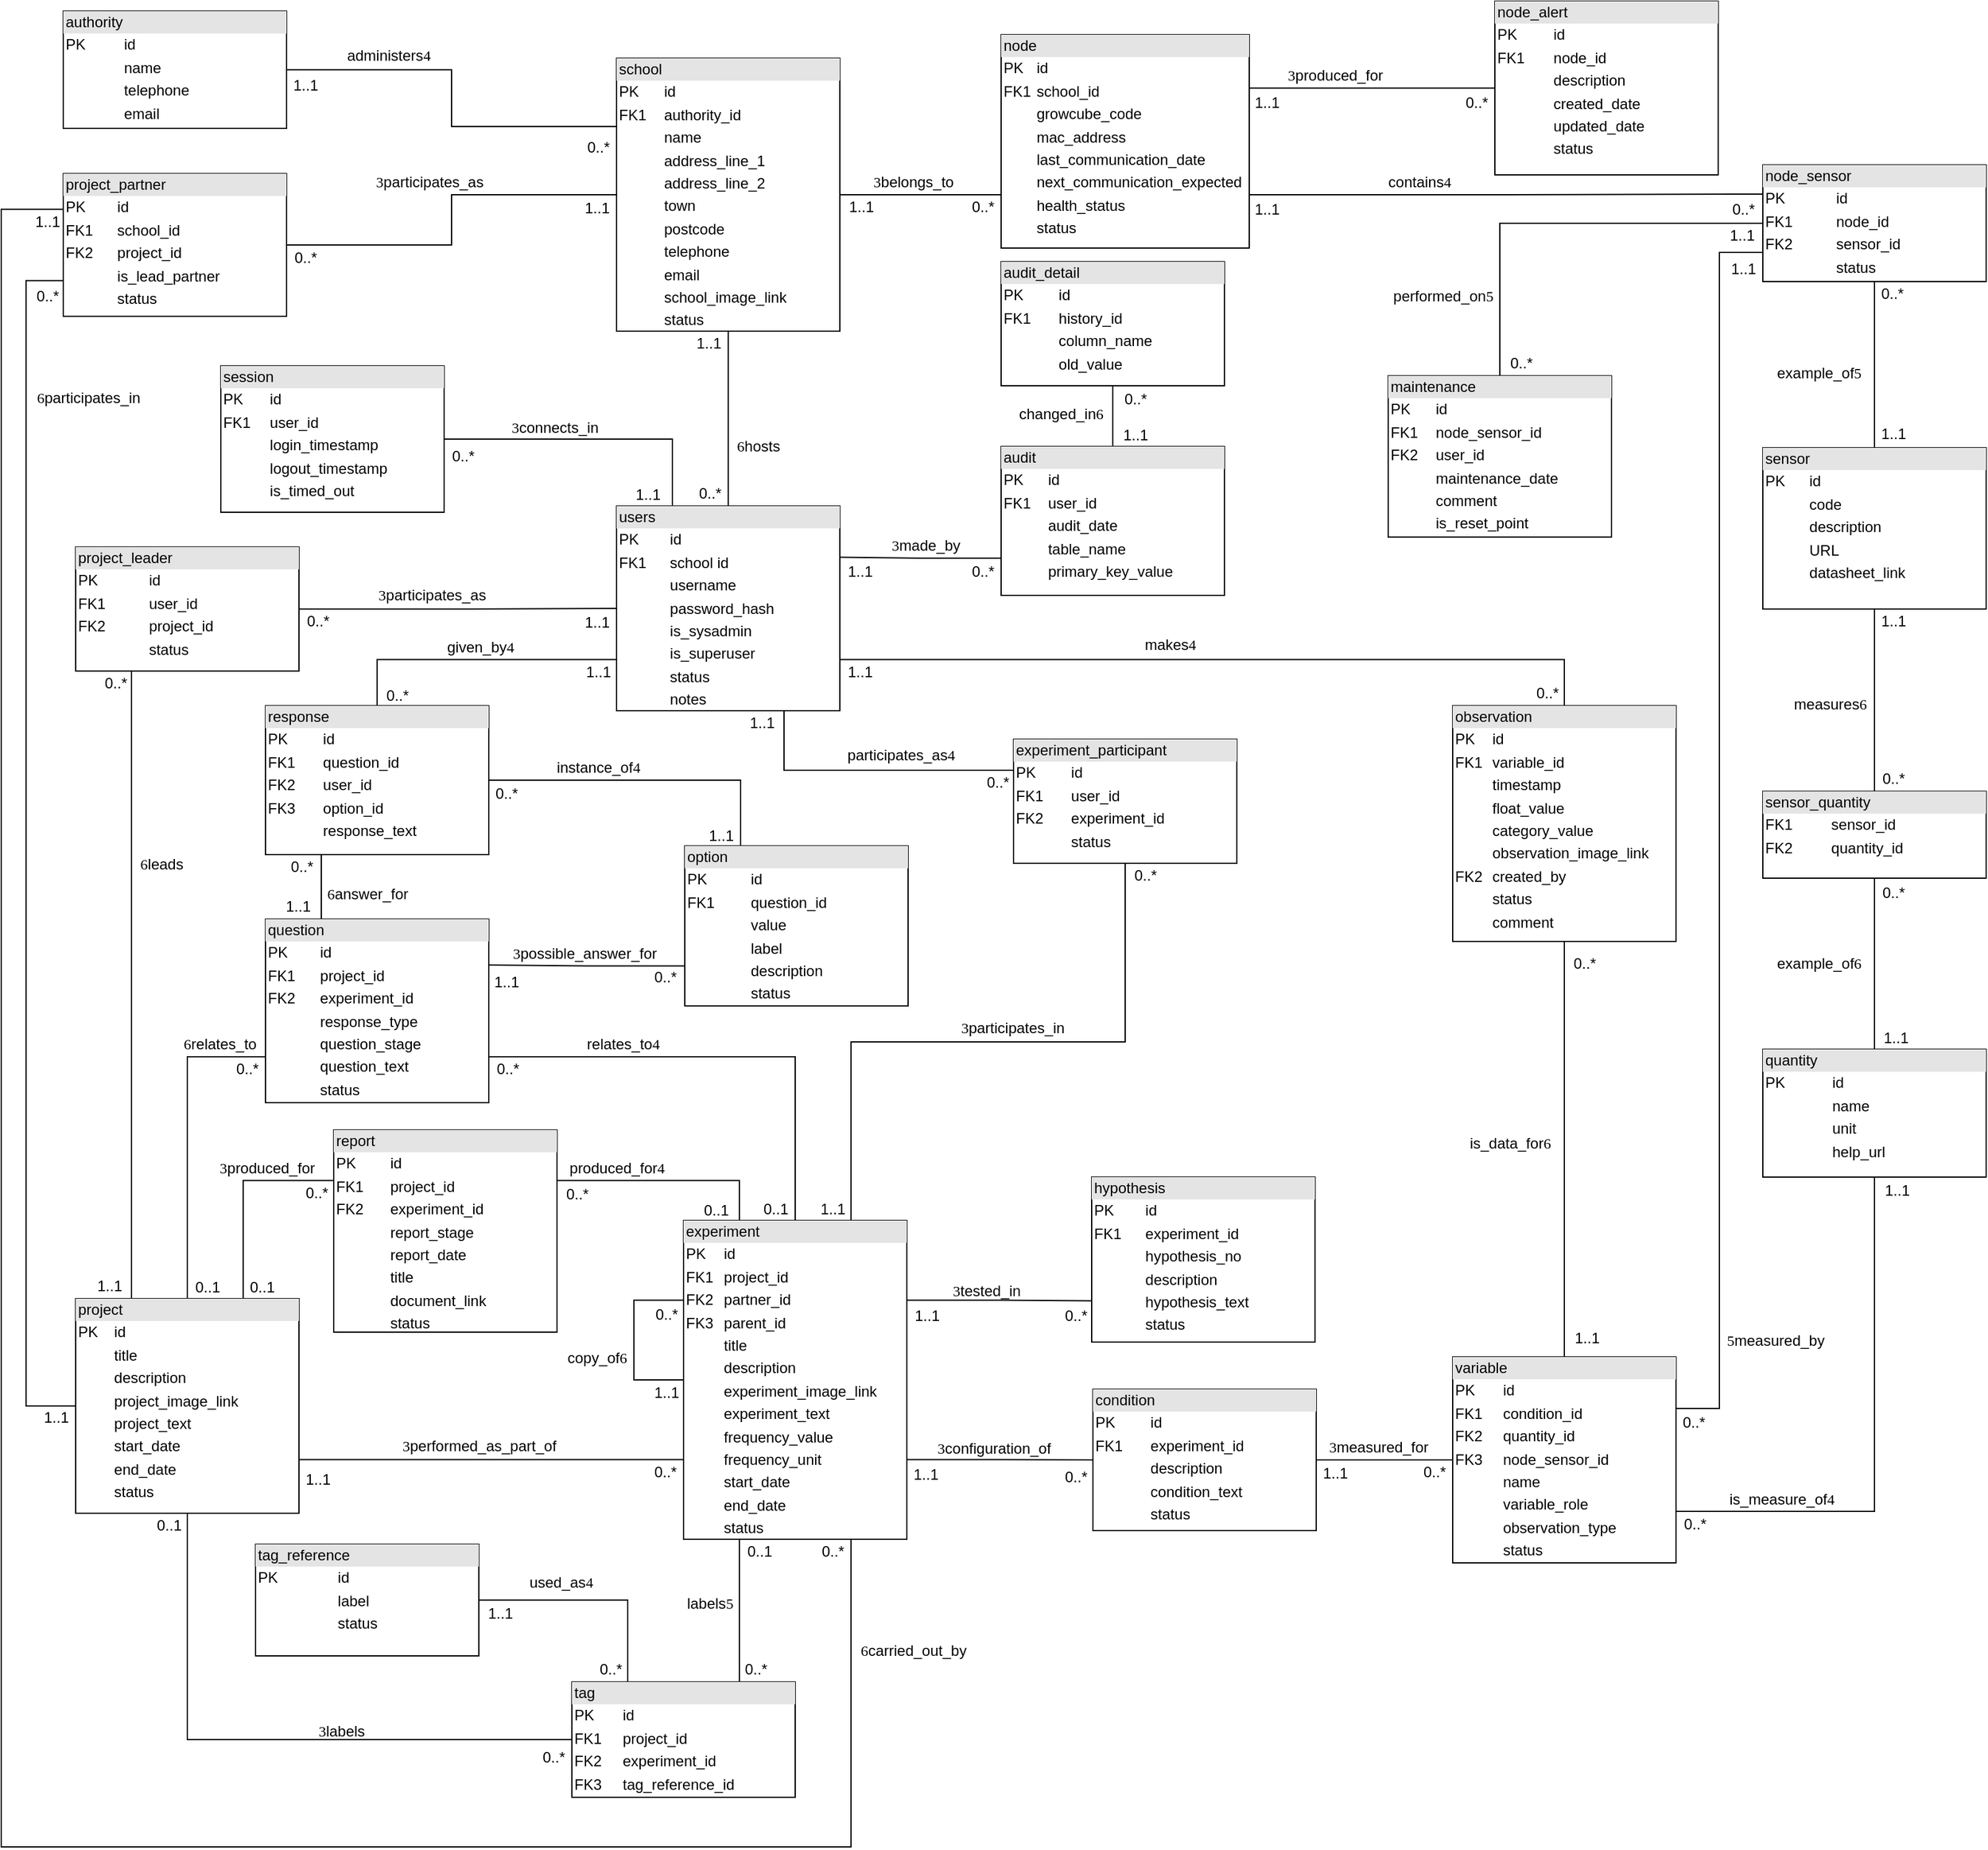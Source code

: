 <mxfile version="16.2.3" type="github">
  <diagram id="GT4HWWDPDFcIHrZqEgRG" name="Page-1">
    <mxGraphModel dx="1186" dy="739" grid="1" gridSize="10" guides="1" tooltips="1" connect="1" arrows="1" fold="1" page="1" pageScale="1" pageWidth="1654" pageHeight="1169" math="0" shadow="0">
      <root>
        <mxCell id="0" />
        <mxCell id="1" parent="0" />
        <mxCell id="s1vKow9W-h1bm-lspdOA-6" style="edgeStyle=orthogonalEdgeStyle;rounded=0;orthogonalLoop=1;jettySize=auto;html=1;entryX=1;entryY=0.5;entryDx=0;entryDy=0;endArrow=none;endFill=0;exitX=0;exitY=0.5;exitDx=0;exitDy=0;" parent="1" source="DI7pAqTGVOurwR-3GRII-1" target="s1vKow9W-h1bm-lspdOA-1" edge="1">
          <mxGeometry relative="1" as="geometry" />
        </mxCell>
        <mxCell id="s1vKow9W-h1bm-lspdOA-41" style="edgeStyle=orthogonalEdgeStyle;rounded=0;orthogonalLoop=1;jettySize=auto;html=1;endArrow=none;endFill=0;" parent="1" source="DI7pAqTGVOurwR-3GRII-1" target="DI7pAqTGVOurwR-3GRII-2" edge="1">
          <mxGeometry relative="1" as="geometry" />
        </mxCell>
        <mxCell id="DI7pAqTGVOurwR-3GRII-1" value="&lt;div style=&quot;box-sizing: border-box ; width: 100% ; background: #e4e4e4 ; padding: 2px&quot;&gt;school&lt;/div&gt;&lt;table style=&quot;width: 100% ; font-size: 1em&quot; cellpadding=&quot;2&quot; cellspacing=&quot;0&quot;&gt;&lt;tbody&gt;&lt;tr&gt;&lt;td&gt;PK&lt;/td&gt;&lt;td&gt;id&lt;/td&gt;&lt;/tr&gt;&lt;tr&gt;&lt;td&gt;FK1&lt;/td&gt;&lt;td&gt;authority_id&lt;/td&gt;&lt;/tr&gt;&lt;tr&gt;&lt;td&gt;&lt;br&gt;&lt;/td&gt;&lt;td&gt;name&lt;/td&gt;&lt;/tr&gt;&lt;tr&gt;&lt;td&gt;&lt;/td&gt;&lt;td&gt;address_line_1&lt;/td&gt;&lt;/tr&gt;&lt;tr&gt;&lt;td&gt;&lt;br&gt;&lt;/td&gt;&lt;td&gt;address_line_2&lt;/td&gt;&lt;/tr&gt;&lt;tr&gt;&lt;td&gt;&lt;br&gt;&lt;/td&gt;&lt;td&gt;town&lt;/td&gt;&lt;/tr&gt;&lt;tr&gt;&lt;td&gt;&lt;br&gt;&lt;/td&gt;&lt;td&gt;postcode&lt;/td&gt;&lt;/tr&gt;&lt;tr&gt;&lt;td&gt;&lt;br&gt;&lt;/td&gt;&lt;td&gt;telephone&lt;/td&gt;&lt;/tr&gt;&lt;tr&gt;&lt;td&gt;&lt;br&gt;&lt;/td&gt;&lt;td&gt;email&lt;/td&gt;&lt;/tr&gt;&lt;tr&gt;&lt;td&gt;&lt;br&gt;&lt;/td&gt;&lt;td&gt;school_image_link&lt;/td&gt;&lt;/tr&gt;&lt;tr&gt;&lt;td&gt;&lt;br&gt;&lt;/td&gt;&lt;td&gt;status&lt;/td&gt;&lt;/tr&gt;&lt;/tbody&gt;&lt;/table&gt;" style="verticalAlign=top;align=left;overflow=fill;html=1;" parent="1" vertex="1">
          <mxGeometry x="516" y="68" width="180" height="220" as="geometry" />
        </mxCell>
        <mxCell id="5m0OywbSjmkyc2m53UQx-3" style="edgeStyle=orthogonalEdgeStyle;rounded=0;orthogonalLoop=1;jettySize=auto;html=1;entryX=0;entryY=0.25;entryDx=0;entryDy=0;endArrow=none;endFill=0;exitX=0.75;exitY=1;exitDx=0;exitDy=0;" parent="1" source="DI7pAqTGVOurwR-3GRII-2" target="5m0OywbSjmkyc2m53UQx-1" edge="1">
          <mxGeometry relative="1" as="geometry" />
        </mxCell>
        <mxCell id="DI7pAqTGVOurwR-3GRII-2" value="&lt;div style=&quot;box-sizing: border-box ; width: 100% ; background: #e4e4e4 ; padding: 2px&quot;&gt;users&lt;/div&gt;&lt;table style=&quot;width: 100% ; font-size: 1em&quot; cellpadding=&quot;2&quot; cellspacing=&quot;0&quot;&gt;&lt;tbody&gt;&lt;tr&gt;&lt;td&gt;PK&lt;/td&gt;&lt;td&gt;id&lt;/td&gt;&lt;/tr&gt;&lt;tr&gt;&lt;td&gt;FK1&lt;/td&gt;&lt;td&gt;school id&lt;/td&gt;&lt;/tr&gt;&lt;tr&gt;&lt;td&gt;&lt;/td&gt;&lt;td&gt;username&lt;/td&gt;&lt;/tr&gt;&lt;tr&gt;&lt;td&gt;&lt;br&gt;&lt;/td&gt;&lt;td&gt;password_hash&lt;/td&gt;&lt;/tr&gt;&lt;tr&gt;&lt;td&gt;&lt;br&gt;&lt;/td&gt;&lt;td&gt;is_sysadmin&lt;/td&gt;&lt;/tr&gt;&lt;tr&gt;&lt;td&gt;&lt;br&gt;&lt;/td&gt;&lt;td&gt;is_superuser&lt;br&gt;&lt;/td&gt;&lt;/tr&gt;&lt;tr&gt;&lt;td&gt;&lt;br&gt;&lt;/td&gt;&lt;td&gt;status&lt;/td&gt;&lt;/tr&gt;&lt;tr&gt;&lt;td&gt;&lt;br&gt;&lt;/td&gt;&lt;td&gt;notes&lt;/td&gt;&lt;/tr&gt;&lt;/tbody&gt;&lt;/table&gt;" style="verticalAlign=top;align=left;overflow=fill;html=1;" parent="1" vertex="1">
          <mxGeometry x="516" y="429" width="180" height="165" as="geometry" />
        </mxCell>
        <mxCell id="s1vKow9W-h1bm-lspdOA-24" style="edgeStyle=orthogonalEdgeStyle;rounded=0;orthogonalLoop=1;jettySize=auto;html=1;endArrow=none;endFill=0;exitX=0;exitY=0.75;exitDx=0;exitDy=0;" parent="1" source="DI7pAqTGVOurwR-3GRII-3" target="DI7pAqTGVOurwR-3GRII-1" edge="1">
          <mxGeometry relative="1" as="geometry" />
        </mxCell>
        <mxCell id="mU0qmPMMRrktK2oFucwa-7" style="edgeStyle=orthogonalEdgeStyle;rounded=0;orthogonalLoop=1;jettySize=auto;html=1;entryX=0;entryY=0.25;entryDx=0;entryDy=0;endArrow=none;endFill=0;exitX=1;exitY=0.75;exitDx=0;exitDy=0;" parent="1" source="DI7pAqTGVOurwR-3GRII-3" target="mU0qmPMMRrktK2oFucwa-3" edge="1">
          <mxGeometry relative="1" as="geometry" />
        </mxCell>
        <mxCell id="DI7pAqTGVOurwR-3GRII-3" value="&lt;div style=&quot;box-sizing: border-box ; width: 100% ; background: #e4e4e4 ; padding: 2px&quot;&gt;node&lt;/div&gt;&lt;table style=&quot;width: 100% ; font-size: 1em&quot; cellpadding=&quot;2&quot; cellspacing=&quot;0&quot;&gt;&lt;tbody&gt;&lt;tr&gt;&lt;td&gt;PK&lt;/td&gt;&lt;td&gt;id&lt;/td&gt;&lt;/tr&gt;&lt;tr&gt;&lt;td&gt;FK1&lt;/td&gt;&lt;td&gt;school_id&lt;/td&gt;&lt;/tr&gt;&lt;tr&gt;&lt;td&gt;&lt;/td&gt;&lt;td&gt;growcube_code&lt;/td&gt;&lt;/tr&gt;&lt;tr&gt;&lt;td&gt;&lt;br&gt;&lt;/td&gt;&lt;td&gt;mac_address&lt;/td&gt;&lt;/tr&gt;&lt;tr&gt;&lt;td&gt;&lt;br&gt;&lt;/td&gt;&lt;td&gt;last_communication_date&lt;/td&gt;&lt;/tr&gt;&lt;tr&gt;&lt;td&gt;&lt;br&gt;&lt;/td&gt;&lt;td&gt;next_communication_expected&lt;/td&gt;&lt;/tr&gt;&lt;tr&gt;&lt;td&gt;&lt;br&gt;&lt;/td&gt;&lt;td&gt;health_status&lt;/td&gt;&lt;/tr&gt;&lt;tr&gt;&lt;td&gt;&lt;br&gt;&lt;/td&gt;&lt;td&gt;status&lt;/td&gt;&lt;/tr&gt;&lt;/tbody&gt;&lt;/table&gt;" style="verticalAlign=top;align=left;overflow=fill;html=1;" parent="1" vertex="1">
          <mxGeometry x="826" y="49" width="200" height="172" as="geometry" />
        </mxCell>
        <mxCell id="s1vKow9W-h1bm-lspdOA-9" style="edgeStyle=orthogonalEdgeStyle;rounded=0;orthogonalLoop=1;jettySize=auto;html=1;endArrow=none;endFill=0;exitX=1;exitY=0.75;exitDx=0;exitDy=0;entryX=0;entryY=0.75;entryDx=0;entryDy=0;" parent="1" source="DI7pAqTGVOurwR-3GRII-4" target="DI7pAqTGVOurwR-3GRII-5" edge="1">
          <mxGeometry relative="1" as="geometry" />
        </mxCell>
        <mxCell id="s1vKow9W-h1bm-lspdOA-26" style="edgeStyle=orthogonalEdgeStyle;rounded=0;orthogonalLoop=1;jettySize=auto;html=1;entryX=0;entryY=0.25;entryDx=0;entryDy=0;endArrow=none;endFill=0;exitX=0.75;exitY=0;exitDx=0;exitDy=0;" parent="1" source="DI7pAqTGVOurwR-3GRII-4" target="s1vKow9W-h1bm-lspdOA-25" edge="1">
          <mxGeometry relative="1" as="geometry" />
        </mxCell>
        <mxCell id="s1vKow9W-h1bm-lspdOA-44" style="edgeStyle=orthogonalEdgeStyle;rounded=0;orthogonalLoop=1;jettySize=auto;html=1;exitX=0.25;exitY=0;exitDx=0;exitDy=0;endArrow=none;endFill=0;entryX=0.25;entryY=1;entryDx=0;entryDy=0;strokeColor=#000000;" parent="1" source="DI7pAqTGVOurwR-3GRII-4" target="s1vKow9W-h1bm-lspdOA-2" edge="1">
          <mxGeometry relative="1" as="geometry" />
        </mxCell>
        <mxCell id="1vY7KWK3URtFZs-Z1HUP-3" style="edgeStyle=orthogonalEdgeStyle;rounded=0;orthogonalLoop=1;jettySize=auto;html=1;endArrow=none;endFill=0;exitX=0.5;exitY=1;exitDx=0;exitDy=0;entryX=0;entryY=0.5;entryDx=0;entryDy=0;" parent="1" source="DI7pAqTGVOurwR-3GRII-4" target="1vY7KWK3URtFZs-Z1HUP-1" edge="1">
          <mxGeometry relative="1" as="geometry" />
        </mxCell>
        <mxCell id="DI7pAqTGVOurwR-3GRII-4" value="&lt;div style=&quot;box-sizing: border-box ; width: 100% ; background: #e4e4e4 ; padding: 2px&quot;&gt;project&lt;/div&gt;&lt;table style=&quot;width: 100% ; font-size: 1em&quot; cellpadding=&quot;2&quot; cellspacing=&quot;0&quot;&gt;&lt;tbody&gt;&lt;tr&gt;&lt;td&gt;PK&lt;/td&gt;&lt;td&gt;id&lt;/td&gt;&lt;/tr&gt;&lt;tr&gt;&lt;td&gt;&lt;br&gt;&lt;/td&gt;&lt;td&gt;title&lt;/td&gt;&lt;/tr&gt;&lt;tr&gt;&lt;td&gt;&lt;/td&gt;&lt;td&gt;description&lt;/td&gt;&lt;/tr&gt;&lt;tr&gt;&lt;td&gt;&lt;br&gt;&lt;/td&gt;&lt;td&gt;project_image_link&lt;br&gt;&lt;/td&gt;&lt;/tr&gt;&lt;tr&gt;&lt;td&gt;&lt;br&gt;&lt;/td&gt;&lt;td&gt;project_text&lt;br&gt;&lt;/td&gt;&lt;/tr&gt;&lt;tr&gt;&lt;td&gt;&lt;br&gt;&lt;/td&gt;&lt;td&gt;start_date&lt;/td&gt;&lt;/tr&gt;&lt;tr&gt;&lt;td&gt;&lt;br&gt;&lt;/td&gt;&lt;td&gt;end_date&lt;/td&gt;&lt;/tr&gt;&lt;tr&gt;&lt;td&gt;&lt;br&gt;&lt;/td&gt;&lt;td&gt;status&lt;/td&gt;&lt;/tr&gt;&lt;/tbody&gt;&lt;/table&gt;" style="verticalAlign=top;align=left;overflow=fill;html=1;" parent="1" vertex="1">
          <mxGeometry x="80" y="1068" width="180" height="173" as="geometry" />
        </mxCell>
        <mxCell id="s1vKow9W-h1bm-lspdOA-11" style="edgeStyle=orthogonalEdgeStyle;rounded=0;orthogonalLoop=1;jettySize=auto;html=1;entryX=0;entryY=0.5;entryDx=0;entryDy=0;endArrow=none;endFill=0;exitX=1;exitY=0.75;exitDx=0;exitDy=0;" parent="1" source="DI7pAqTGVOurwR-3GRII-5" target="DI7pAqTGVOurwR-3GRII-7" edge="1">
          <mxGeometry relative="1" as="geometry" />
        </mxCell>
        <mxCell id="s1vKow9W-h1bm-lspdOA-13" style="edgeStyle=orthogonalEdgeStyle;rounded=0;orthogonalLoop=1;jettySize=auto;html=1;endArrow=none;endFill=0;exitX=1;exitY=0.25;exitDx=0;exitDy=0;entryX=0;entryY=0.75;entryDx=0;entryDy=0;" parent="1" source="DI7pAqTGVOurwR-3GRII-5" target="DI7pAqTGVOurwR-3GRII-8" edge="1">
          <mxGeometry relative="1" as="geometry" />
        </mxCell>
        <mxCell id="s1vKow9W-h1bm-lspdOA-27" style="edgeStyle=orthogonalEdgeStyle;rounded=0;orthogonalLoop=1;jettySize=auto;html=1;entryX=1;entryY=0.25;entryDx=0;entryDy=0;endArrow=none;endFill=0;exitX=0.25;exitY=0;exitDx=0;exitDy=0;" parent="1" source="DI7pAqTGVOurwR-3GRII-5" target="s1vKow9W-h1bm-lspdOA-25" edge="1">
          <mxGeometry relative="1" as="geometry" />
        </mxCell>
        <mxCell id="5m0OywbSjmkyc2m53UQx-17" style="edgeStyle=orthogonalEdgeStyle;rounded=0;orthogonalLoop=1;jettySize=auto;html=1;endArrow=none;endFill=0;exitX=0.75;exitY=1;exitDx=0;exitDy=0;entryX=0;entryY=0.25;entryDx=0;entryDy=0;" parent="1" source="DI7pAqTGVOurwR-3GRII-5" target="s1vKow9W-h1bm-lspdOA-1" edge="1">
          <mxGeometry relative="1" as="geometry">
            <Array as="points">
              <mxPoint x="705" y="1510" />
              <mxPoint x="20" y="1510" />
              <mxPoint x="20" y="190" />
            </Array>
            <mxPoint x="60" y="190" as="targetPoint" />
          </mxGeometry>
        </mxCell>
        <mxCell id="WjNhhuJdtWNr5A4e5TFz-3" style="edgeStyle=orthogonalEdgeStyle;rounded=0;orthogonalLoop=1;jettySize=auto;html=1;exitX=0;exitY=0.25;exitDx=0;exitDy=0;entryX=0;entryY=0.5;entryDx=0;entryDy=0;endArrow=none;endFill=0;" parent="1" source="DI7pAqTGVOurwR-3GRII-5" target="DI7pAqTGVOurwR-3GRII-5" edge="1">
          <mxGeometry relative="1" as="geometry">
            <mxPoint x="480" y="1212" as="targetPoint" />
            <Array as="points">
              <mxPoint x="530" y="1069" />
              <mxPoint x="530" y="1134" />
            </Array>
          </mxGeometry>
        </mxCell>
        <mxCell id="DI7pAqTGVOurwR-3GRII-5" value="&lt;div style=&quot;box-sizing: border-box ; width: 100% ; background: #e4e4e4 ; padding: 2px&quot;&gt;experiment&lt;/div&gt;&lt;table style=&quot;width: 100% ; font-size: 1em&quot; cellpadding=&quot;2&quot; cellspacing=&quot;0&quot;&gt;&lt;tbody&gt;&lt;tr&gt;&lt;td&gt;PK&lt;/td&gt;&lt;td&gt;id&lt;/td&gt;&lt;/tr&gt;&lt;tr&gt;&lt;td&gt;FK1&lt;/td&gt;&lt;td&gt;project_id&lt;/td&gt;&lt;/tr&gt;&lt;tr&gt;&lt;td&gt;FK2&lt;/td&gt;&lt;td&gt;partner_id&lt;/td&gt;&lt;/tr&gt;&lt;tr&gt;&lt;td&gt;FK3&lt;/td&gt;&lt;td&gt;parent_id&lt;/td&gt;&lt;/tr&gt;&lt;tr&gt;&lt;td&gt;&lt;/td&gt;&lt;td&gt;title&lt;/td&gt;&lt;/tr&gt;&lt;tr&gt;&lt;td&gt;&lt;br&gt;&lt;/td&gt;&lt;td&gt;description&lt;/td&gt;&lt;/tr&gt;&lt;tr&gt;&lt;td&gt;&lt;br&gt;&lt;/td&gt;&lt;td&gt;experiment_image_link&lt;/td&gt;&lt;/tr&gt;&lt;tr&gt;&lt;td&gt;&lt;br&gt;&lt;/td&gt;&lt;td&gt;experiment_text&lt;/td&gt;&lt;/tr&gt;&lt;tr&gt;&lt;td&gt;&lt;br&gt;&lt;/td&gt;&lt;td&gt;frequency_value&lt;br&gt;&lt;/td&gt;&lt;/tr&gt;&lt;tr&gt;&lt;td&gt;&lt;br&gt;&lt;/td&gt;&lt;td&gt;frequency_unit&lt;/td&gt;&lt;/tr&gt;&lt;tr&gt;&lt;td&gt;&lt;br&gt;&lt;/td&gt;&lt;td&gt;start_date&lt;/td&gt;&lt;/tr&gt;&lt;tr&gt;&lt;td&gt;&lt;br&gt;&lt;/td&gt;&lt;td&gt;end_date&lt;/td&gt;&lt;/tr&gt;&lt;tr&gt;&lt;td&gt;&lt;br&gt;&lt;/td&gt;&lt;td&gt;status&lt;/td&gt;&lt;/tr&gt;&lt;/tbody&gt;&lt;/table&gt;" style="verticalAlign=top;align=left;overflow=fill;html=1;" parent="1" vertex="1">
          <mxGeometry x="570" y="1005" width="180" height="257" as="geometry" />
        </mxCell>
        <mxCell id="s1vKow9W-h1bm-lspdOA-23" style="edgeStyle=orthogonalEdgeStyle;rounded=0;orthogonalLoop=1;jettySize=auto;html=1;entryX=0.5;entryY=1;entryDx=0;entryDy=0;endArrow=none;endFill=0;exitX=0.5;exitY=0;exitDx=0;exitDy=0;" parent="1" source="DI7pAqTGVOurwR-3GRII-6" target="s1vKow9W-h1bm-lspdOA-22" edge="1">
          <mxGeometry relative="1" as="geometry" />
        </mxCell>
        <mxCell id="s1vKow9W-h1bm-lspdOA-48" style="edgeStyle=orthogonalEdgeStyle;rounded=0;orthogonalLoop=1;jettySize=auto;html=1;entryX=1;entryY=0.5;entryDx=0;entryDy=0;endArrow=none;endFill=0;" parent="1" source="DI7pAqTGVOurwR-3GRII-6" target="DI7pAqTGVOurwR-3GRII-7" edge="1">
          <mxGeometry relative="1" as="geometry" />
        </mxCell>
        <mxCell id="6Ui2vip5lag4kYrlvUSC-2" style="edgeStyle=orthogonalEdgeStyle;rounded=0;orthogonalLoop=1;jettySize=auto;html=1;entryX=0;entryY=0.75;entryDx=0;entryDy=0;endArrow=none;endFill=0;exitX=1;exitY=0.25;exitDx=0;exitDy=0;" edge="1" parent="1" source="DI7pAqTGVOurwR-3GRII-6" target="mU0qmPMMRrktK2oFucwa-3">
          <mxGeometry relative="1" as="geometry" />
        </mxCell>
        <mxCell id="DI7pAqTGVOurwR-3GRII-6" value="&lt;div style=&quot;box-sizing: border-box ; width: 100% ; background: #e4e4e4 ; padding: 2px&quot;&gt;variable&lt;/div&gt;&lt;table style=&quot;width: 100% ; font-size: 1em&quot; cellpadding=&quot;2&quot; cellspacing=&quot;0&quot;&gt;&lt;tbody&gt;&lt;tr&gt;&lt;td&gt;PK&lt;/td&gt;&lt;td&gt;id&lt;/td&gt;&lt;/tr&gt;&lt;tr&gt;&lt;td&gt;FK1&lt;/td&gt;&lt;td&gt;condition_id&lt;/td&gt;&lt;/tr&gt;&lt;tr&gt;&lt;td&gt;FK2&lt;/td&gt;&lt;td&gt;quantity_id&lt;/td&gt;&lt;/tr&gt;&lt;tr&gt;&lt;td&gt;FK3&lt;/td&gt;&lt;td&gt;node_sensor_id&lt;/td&gt;&lt;/tr&gt;&lt;tr&gt;&lt;td&gt;&lt;br&gt;&lt;/td&gt;&lt;td&gt;name&lt;/td&gt;&lt;/tr&gt;&lt;tr&gt;&lt;td&gt;&lt;br&gt;&lt;/td&gt;&lt;td&gt;variable_role&lt;/td&gt;&lt;/tr&gt;&lt;tr&gt;&lt;td&gt;&lt;br&gt;&lt;/td&gt;&lt;td&gt;observation_type&lt;/td&gt;&lt;/tr&gt;&lt;tr&gt;&lt;td&gt;&lt;br&gt;&lt;/td&gt;&lt;td&gt;status&lt;/td&gt;&lt;/tr&gt;&lt;/tbody&gt;&lt;/table&gt;" style="verticalAlign=top;align=left;overflow=fill;html=1;" parent="1" vertex="1">
          <mxGeometry x="1190" y="1115" width="180" height="166" as="geometry" />
        </mxCell>
        <mxCell id="DI7pAqTGVOurwR-3GRII-7" value="&lt;div style=&quot;box-sizing: border-box ; width: 100% ; background: #e4e4e4 ; padding: 2px&quot;&gt;condition&lt;/div&gt;&lt;table style=&quot;width: 100% ; font-size: 1em&quot; cellpadding=&quot;2&quot; cellspacing=&quot;0&quot;&gt;&lt;tbody&gt;&lt;tr&gt;&lt;td&gt;PK&lt;/td&gt;&lt;td&gt;id&lt;/td&gt;&lt;/tr&gt;&lt;tr&gt;&lt;td&gt;FK1&lt;/td&gt;&lt;td&gt;experiment_id&lt;/td&gt;&lt;/tr&gt;&lt;tr&gt;&lt;td&gt;&lt;/td&gt;&lt;td&gt;description&lt;/td&gt;&lt;/tr&gt;&lt;tr&gt;&lt;td&gt;&lt;br&gt;&lt;/td&gt;&lt;td&gt;condition_text&lt;/td&gt;&lt;/tr&gt;&lt;tr&gt;&lt;td&gt;&lt;br&gt;&lt;/td&gt;&lt;td&gt;status&lt;/td&gt;&lt;/tr&gt;&lt;/tbody&gt;&lt;/table&gt;" style="verticalAlign=top;align=left;overflow=fill;html=1;" parent="1" vertex="1">
          <mxGeometry x="900" y="1141" width="180" height="114" as="geometry" />
        </mxCell>
        <mxCell id="DI7pAqTGVOurwR-3GRII-8" value="&lt;div style=&quot;box-sizing: border-box ; width: 100% ; background: #e4e4e4 ; padding: 2px&quot;&gt;hypothesis&lt;/div&gt;&lt;table style=&quot;width: 100% ; font-size: 1em&quot; cellpadding=&quot;2&quot; cellspacing=&quot;0&quot;&gt;&lt;tbody&gt;&lt;tr&gt;&lt;td&gt;PK&lt;/td&gt;&lt;td&gt;id&lt;/td&gt;&lt;/tr&gt;&lt;tr&gt;&lt;td&gt;FK1&lt;/td&gt;&lt;td&gt;experiment_id&lt;/td&gt;&lt;/tr&gt;&lt;tr&gt;&lt;td&gt;&lt;/td&gt;&lt;td&gt;hypothesis_no&lt;/td&gt;&lt;/tr&gt;&lt;tr&gt;&lt;td&gt;&lt;br&gt;&lt;/td&gt;&lt;td&gt;description&lt;/td&gt;&lt;/tr&gt;&lt;tr&gt;&lt;td&gt;&lt;br&gt;&lt;/td&gt;&lt;td&gt;hypothesis_text&lt;/td&gt;&lt;/tr&gt;&lt;tr&gt;&lt;td&gt;&lt;br&gt;&lt;/td&gt;&lt;td&gt;status&lt;/td&gt;&lt;/tr&gt;&lt;/tbody&gt;&lt;/table&gt;" style="verticalAlign=top;align=left;overflow=fill;html=1;" parent="1" vertex="1">
          <mxGeometry x="899" y="970" width="180" height="133" as="geometry" />
        </mxCell>
        <mxCell id="s1vKow9W-h1bm-lspdOA-7" style="edgeStyle=orthogonalEdgeStyle;rounded=0;orthogonalLoop=1;jettySize=auto;html=1;endArrow=none;endFill=0;exitX=0;exitY=0.75;exitDx=0;exitDy=0;entryX=0;entryY=0.5;entryDx=0;entryDy=0;startArrow=none;" parent="1" source="s1vKow9W-h1bm-lspdOA-1" target="DI7pAqTGVOurwR-3GRII-4" edge="1">
          <mxGeometry relative="1" as="geometry">
            <Array as="points">
              <mxPoint x="40" y="247" />
              <mxPoint x="40" y="1155" />
            </Array>
          </mxGeometry>
        </mxCell>
        <mxCell id="s1vKow9W-h1bm-lspdOA-1" value="&lt;div style=&quot;box-sizing: border-box ; width: 100% ; background: #e4e4e4 ; padding: 2px&quot;&gt;project_partner&lt;/div&gt;&lt;table style=&quot;width: 100% ; font-size: 1em&quot; cellpadding=&quot;2&quot; cellspacing=&quot;0&quot;&gt;&lt;tbody&gt;&lt;tr&gt;&lt;td&gt;PK&lt;/td&gt;&lt;td&gt;id&lt;/td&gt;&lt;/tr&gt;&lt;tr&gt;&lt;td&gt;FK1&lt;/td&gt;&lt;td&gt;school_id&lt;/td&gt;&lt;/tr&gt;&lt;tr&gt;&lt;td&gt;FK2&lt;/td&gt;&lt;td&gt;project_id&lt;/td&gt;&lt;/tr&gt;&lt;tr&gt;&lt;td&gt;&lt;br&gt;&lt;/td&gt;&lt;td&gt;is_lead_partner&lt;/td&gt;&lt;/tr&gt;&lt;tr&gt;&lt;td&gt;&lt;br&gt;&lt;/td&gt;&lt;td&gt;status&lt;br&gt;&lt;/td&gt;&lt;/tr&gt;&lt;/tbody&gt;&lt;/table&gt;" style="verticalAlign=top;align=left;overflow=fill;html=1;" parent="1" vertex="1">
          <mxGeometry x="70" y="161" width="180" height="115" as="geometry" />
        </mxCell>
        <mxCell id="s1vKow9W-h1bm-lspdOA-43" style="edgeStyle=orthogonalEdgeStyle;rounded=0;orthogonalLoop=1;jettySize=auto;html=1;entryX=0;entryY=0.5;entryDx=0;entryDy=0;endArrow=none;endFill=0;" parent="1" source="s1vKow9W-h1bm-lspdOA-2" target="DI7pAqTGVOurwR-3GRII-2" edge="1">
          <mxGeometry relative="1" as="geometry" />
        </mxCell>
        <mxCell id="s1vKow9W-h1bm-lspdOA-2" value="&lt;div style=&quot;box-sizing: border-box ; width: 100% ; background: #e4e4e4 ; padding: 2px&quot;&gt;project_leader&lt;/div&gt;&lt;table style=&quot;width: 100% ; font-size: 1em&quot; cellpadding=&quot;2&quot; cellspacing=&quot;0&quot;&gt;&lt;tbody&gt;&lt;tr&gt;&lt;td&gt;PK&lt;/td&gt;&lt;td&gt;id&lt;/td&gt;&lt;/tr&gt;&lt;tr&gt;&lt;td&gt;FK1&lt;/td&gt;&lt;td&gt;user_id&lt;/td&gt;&lt;/tr&gt;&lt;tr&gt;&lt;td&gt;FK2&lt;/td&gt;&lt;td&gt;project_id&lt;/td&gt;&lt;/tr&gt;&lt;tr&gt;&lt;td&gt;&lt;br&gt;&lt;/td&gt;&lt;td&gt;status&lt;/td&gt;&lt;/tr&gt;&lt;/tbody&gt;&lt;/table&gt;" style="verticalAlign=top;align=left;overflow=fill;html=1;" parent="1" vertex="1">
          <mxGeometry x="80" y="462" width="180" height="100" as="geometry" />
        </mxCell>
        <mxCell id="s1vKow9W-h1bm-lspdOA-21" style="edgeStyle=orthogonalEdgeStyle;rounded=0;orthogonalLoop=1;jettySize=auto;html=1;entryX=1;entryY=0.75;entryDx=0;entryDy=0;endArrow=none;endFill=0;exitX=0.5;exitY=1;exitDx=0;exitDy=0;" parent="1" source="mU0qmPMMRrktK2oFucwa-6" target="DI7pAqTGVOurwR-3GRII-6" edge="1">
          <mxGeometry relative="1" as="geometry">
            <mxPoint x="1190" y="825" as="sourcePoint" />
          </mxGeometry>
        </mxCell>
        <mxCell id="5m0OywbSjmkyc2m53UQx-10" style="edgeStyle=orthogonalEdgeStyle;rounded=0;orthogonalLoop=1;jettySize=auto;html=1;entryX=1;entryY=0.75;entryDx=0;entryDy=0;endArrow=none;endFill=0;exitX=0.5;exitY=0;exitDx=0;exitDy=0;" parent="1" source="s1vKow9W-h1bm-lspdOA-22" target="DI7pAqTGVOurwR-3GRII-2" edge="1">
          <mxGeometry relative="1" as="geometry">
            <mxPoint x="1280" y="628" as="sourcePoint" />
          </mxGeometry>
        </mxCell>
        <mxCell id="s1vKow9W-h1bm-lspdOA-22" value="&lt;div style=&quot;box-sizing: border-box ; width: 100% ; background: #e4e4e4 ; padding: 2px&quot;&gt;observation&lt;/div&gt;&lt;table style=&quot;width: 100% ; font-size: 1em&quot; cellpadding=&quot;2&quot; cellspacing=&quot;0&quot;&gt;&lt;tbody&gt;&lt;tr&gt;&lt;td&gt;PK&lt;/td&gt;&lt;td&gt;id&lt;/td&gt;&lt;/tr&gt;&lt;tr&gt;&lt;td&gt;FK1&lt;/td&gt;&lt;td&gt;variable_id&lt;/td&gt;&lt;/tr&gt;&lt;tr&gt;&lt;td&gt;&lt;br&gt;&lt;/td&gt;&lt;td&gt;timestamp&lt;/td&gt;&lt;/tr&gt;&lt;tr&gt;&lt;td&gt;&lt;/td&gt;&lt;td&gt;float_value&lt;/td&gt;&lt;/tr&gt;&lt;tr&gt;&lt;td&gt;&lt;br&gt;&lt;/td&gt;&lt;td&gt;category_value&lt;/td&gt;&lt;/tr&gt;&lt;tr&gt;&lt;td&gt;&lt;br&gt;&lt;/td&gt;&lt;td&gt;observation_image_link&lt;/td&gt;&lt;/tr&gt;&lt;tr&gt;&lt;td&gt;FK2&lt;/td&gt;&lt;td&gt;created_by&lt;/td&gt;&lt;/tr&gt;&lt;tr&gt;&lt;td&gt;&lt;br&gt;&lt;/td&gt;&lt;td&gt;status&lt;/td&gt;&lt;/tr&gt;&lt;tr&gt;&lt;td&gt;&lt;br&gt;&lt;/td&gt;&lt;td&gt;comment&lt;/td&gt;&lt;/tr&gt;&lt;/tbody&gt;&lt;/table&gt;" style="verticalAlign=top;align=left;overflow=fill;html=1;" parent="1" vertex="1">
          <mxGeometry x="1190" y="590" width="180" height="190" as="geometry" />
        </mxCell>
        <mxCell id="s1vKow9W-h1bm-lspdOA-25" value="&lt;div style=&quot;box-sizing: border-box ; width: 100% ; background: #e4e4e4 ; padding: 2px&quot;&gt;report&lt;/div&gt;&lt;table style=&quot;width: 100% ; font-size: 1em&quot; cellpadding=&quot;2&quot; cellspacing=&quot;0&quot;&gt;&lt;tbody&gt;&lt;tr&gt;&lt;td&gt;PK&lt;/td&gt;&lt;td&gt;id&lt;/td&gt;&lt;/tr&gt;&lt;tr&gt;&lt;td&gt;FK1&lt;/td&gt;&lt;td&gt;project_id&lt;/td&gt;&lt;/tr&gt;&lt;tr&gt;&lt;td&gt;FK2&lt;/td&gt;&lt;td&gt;experiment_id&lt;/td&gt;&lt;/tr&gt;&lt;tr&gt;&lt;td&gt;&lt;br&gt;&lt;/td&gt;&lt;td&gt;report_stage&lt;/td&gt;&lt;/tr&gt;&lt;tr&gt;&lt;td&gt;&lt;/td&gt;&lt;td&gt;report_date&lt;/td&gt;&lt;/tr&gt;&lt;tr&gt;&lt;td&gt;&lt;br&gt;&lt;/td&gt;&lt;td&gt;title&lt;/td&gt;&lt;/tr&gt;&lt;tr&gt;&lt;td&gt;&lt;br&gt;&lt;/td&gt;&lt;td&gt;document_link&lt;/td&gt;&lt;/tr&gt;&lt;tr&gt;&lt;td&gt;&lt;br&gt;&lt;/td&gt;&lt;td&gt;status&lt;/td&gt;&lt;/tr&gt;&lt;/tbody&gt;&lt;/table&gt;" style="verticalAlign=top;align=left;overflow=fill;html=1;" parent="1" vertex="1">
          <mxGeometry x="288" y="932" width="180" height="163" as="geometry" />
        </mxCell>
        <mxCell id="s1vKow9W-h1bm-lspdOA-47" style="edgeStyle=orthogonalEdgeStyle;rounded=0;orthogonalLoop=1;jettySize=auto;html=1;endArrow=none;endFill=0;exitX=1;exitY=0.25;exitDx=0;exitDy=0;entryX=1;entryY=0.25;entryDx=0;entryDy=0;" parent="1" source="s1vKow9W-h1bm-lspdOA-38" target="DI7pAqTGVOurwR-3GRII-2" edge="1">
          <mxGeometry relative="1" as="geometry" />
        </mxCell>
        <mxCell id="6Ui2vip5lag4kYrlvUSC-4" style="edgeStyle=orthogonalEdgeStyle;rounded=0;orthogonalLoop=1;jettySize=auto;html=1;entryX=0.5;entryY=1;entryDx=0;entryDy=0;endArrow=none;endFill=0;" edge="1" parent="1" source="s1vKow9W-h1bm-lspdOA-38" target="mU0qmPMMRrktK2oFucwa-1">
          <mxGeometry relative="1" as="geometry" />
        </mxCell>
        <mxCell id="s1vKow9W-h1bm-lspdOA-38" value="&lt;div style=&quot;box-sizing: border-box ; width: 100% ; background: #e4e4e4 ; padding: 2px&quot;&gt;audit&lt;/div&gt;&lt;table style=&quot;width: 100% ; font-size: 1em&quot; cellpadding=&quot;2&quot; cellspacing=&quot;0&quot;&gt;&lt;tbody&gt;&lt;tr&gt;&lt;td&gt;PK&lt;/td&gt;&lt;td&gt;id&lt;/td&gt;&lt;/tr&gt;&lt;tr&gt;&lt;td&gt;FK1&lt;/td&gt;&lt;td&gt;user_id&lt;/td&gt;&lt;/tr&gt;&lt;tr&gt;&lt;td&gt;&lt;/td&gt;&lt;td&gt;audit_date&lt;/td&gt;&lt;/tr&gt;&lt;tr&gt;&lt;td&gt;&lt;br&gt;&lt;/td&gt;&lt;td&gt;table_name&lt;/td&gt;&lt;/tr&gt;&lt;tr&gt;&lt;td&gt;&lt;br&gt;&lt;/td&gt;&lt;td&gt;primary_key_value&lt;/td&gt;&lt;/tr&gt;&lt;/tbody&gt;&lt;/table&gt;" style="verticalAlign=top;align=left;overflow=fill;html=1;direction=west;" parent="1" vertex="1">
          <mxGeometry x="826" y="381" width="180" height="120" as="geometry" />
        </mxCell>
        <mxCell id="mU0qmPMMRrktK2oFucwa-1" value="&lt;div style=&quot;box-sizing: border-box ; width: 100% ; background: #e4e4e4 ; padding: 2px&quot;&gt;audit_detail&lt;/div&gt;&lt;table style=&quot;width: 100% ; font-size: 1em&quot; cellpadding=&quot;2&quot; cellspacing=&quot;0&quot;&gt;&lt;tbody&gt;&lt;tr&gt;&lt;td&gt;PK&lt;/td&gt;&lt;td&gt;id&lt;/td&gt;&lt;/tr&gt;&lt;tr&gt;&lt;td&gt;FK1&lt;/td&gt;&lt;td&gt;history_id&lt;/td&gt;&lt;/tr&gt;&lt;tr&gt;&lt;td&gt;&lt;/td&gt;&lt;td&gt;column_name&lt;/td&gt;&lt;/tr&gt;&lt;tr&gt;&lt;td&gt;&lt;br&gt;&lt;/td&gt;&lt;td&gt;old_value&lt;/td&gt;&lt;/tr&gt;&lt;/tbody&gt;&lt;/table&gt;" style="verticalAlign=top;align=left;overflow=fill;html=1;" parent="1" vertex="1">
          <mxGeometry x="826" y="232" width="180" height="100" as="geometry" />
        </mxCell>
        <mxCell id="mU0qmPMMRrktK2oFucwa-3" value="&lt;div style=&quot;box-sizing: border-box ; width: 100% ; background: #e4e4e4 ; padding: 2px&quot;&gt;node_sensor&lt;/div&gt;&lt;table style=&quot;width: 100% ; font-size: 1em&quot; cellpadding=&quot;2&quot; cellspacing=&quot;0&quot;&gt;&lt;tbody&gt;&lt;tr&gt;&lt;td&gt;PK&lt;/td&gt;&lt;td&gt;id&lt;/td&gt;&lt;/tr&gt;&lt;tr&gt;&lt;td&gt;FK1&lt;/td&gt;&lt;td&gt;node_id&lt;/td&gt;&lt;/tr&gt;&lt;tr&gt;&lt;td&gt;FK2&lt;/td&gt;&lt;td&gt;sensor_id&lt;br&gt;&lt;/td&gt;&lt;/tr&gt;&lt;tr&gt;&lt;td&gt;&lt;br&gt;&lt;/td&gt;&lt;td&gt;status&lt;/td&gt;&lt;/tr&gt;&lt;/tbody&gt;&lt;/table&gt;" style="verticalAlign=top;align=left;overflow=fill;html=1;" parent="1" vertex="1">
          <mxGeometry x="1440" y="154" width="180" height="94" as="geometry" />
        </mxCell>
        <mxCell id="mU0qmPMMRrktK2oFucwa-8" style="edgeStyle=orthogonalEdgeStyle;rounded=0;orthogonalLoop=1;jettySize=auto;html=1;entryX=0.5;entryY=1;entryDx=0;entryDy=0;endArrow=none;endFill=0;exitX=0.5;exitY=0;exitDx=0;exitDy=0;" parent="1" source="mU0qmPMMRrktK2oFucwa-4" target="mU0qmPMMRrktK2oFucwa-3" edge="1">
          <mxGeometry relative="1" as="geometry" />
        </mxCell>
        <mxCell id="mU0qmPMMRrktK2oFucwa-9" style="edgeStyle=orthogonalEdgeStyle;rounded=0;orthogonalLoop=1;jettySize=auto;html=1;entryX=0.5;entryY=0;entryDx=0;entryDy=0;endArrow=none;endFill=0;" parent="1" source="mU0qmPMMRrktK2oFucwa-4" target="mU0qmPMMRrktK2oFucwa-5" edge="1">
          <mxGeometry relative="1" as="geometry" />
        </mxCell>
        <mxCell id="mU0qmPMMRrktK2oFucwa-4" value="&lt;div style=&quot;box-sizing: border-box ; width: 100% ; background: #e4e4e4 ; padding: 2px&quot;&gt;sensor&lt;/div&gt;&lt;table style=&quot;width: 100% ; font-size: 1em&quot; cellpadding=&quot;2&quot; cellspacing=&quot;0&quot;&gt;&lt;tbody&gt;&lt;tr&gt;&lt;td&gt;PK&lt;/td&gt;&lt;td&gt;id&lt;/td&gt;&lt;/tr&gt;&lt;tr&gt;&lt;td&gt;&lt;br&gt;&lt;/td&gt;&lt;td&gt;code&lt;/td&gt;&lt;/tr&gt;&lt;tr&gt;&lt;td&gt;&lt;/td&gt;&lt;td&gt;description&lt;/td&gt;&lt;/tr&gt;&lt;tr&gt;&lt;td&gt;&lt;br&gt;&lt;/td&gt;&lt;td&gt;URL&lt;/td&gt;&lt;/tr&gt;&lt;tr&gt;&lt;td&gt;&lt;br&gt;&lt;/td&gt;&lt;td&gt;datasheet_link&lt;/td&gt;&lt;/tr&gt;&lt;/tbody&gt;&lt;/table&gt;" style="verticalAlign=top;align=left;overflow=fill;html=1;" parent="1" vertex="1">
          <mxGeometry x="1440" y="382" width="180" height="130" as="geometry" />
        </mxCell>
        <mxCell id="mU0qmPMMRrktK2oFucwa-10" style="edgeStyle=orthogonalEdgeStyle;rounded=0;orthogonalLoop=1;jettySize=auto;html=1;entryX=0.5;entryY=0;entryDx=0;entryDy=0;endArrow=none;endFill=0;" parent="1" source="mU0qmPMMRrktK2oFucwa-5" target="mU0qmPMMRrktK2oFucwa-6" edge="1">
          <mxGeometry relative="1" as="geometry" />
        </mxCell>
        <mxCell id="mU0qmPMMRrktK2oFucwa-5" value="&lt;div style=&quot;box-sizing: border-box ; width: 100% ; background: #e4e4e4 ; padding: 2px&quot;&gt;sensor_quantity&lt;/div&gt;&lt;table style=&quot;width: 100% ; font-size: 1em&quot; cellpadding=&quot;2&quot; cellspacing=&quot;0&quot;&gt;&lt;tbody&gt;&lt;tr&gt;&lt;td&gt;FK1&lt;/td&gt;&lt;td&gt;sensor_id&lt;/td&gt;&lt;/tr&gt;&lt;tr&gt;&lt;td&gt;FK2&lt;/td&gt;&lt;td&gt;quantity_id&lt;/td&gt;&lt;/tr&gt;&lt;/tbody&gt;&lt;/table&gt;" style="verticalAlign=top;align=left;overflow=fill;html=1;" parent="1" vertex="1">
          <mxGeometry x="1440" y="659" width="180" height="70" as="geometry" />
        </mxCell>
        <mxCell id="mU0qmPMMRrktK2oFucwa-6" value="&lt;div style=&quot;box-sizing: border-box ; width: 100% ; background: #e4e4e4 ; padding: 2px&quot;&gt;quantity&lt;/div&gt;&lt;table style=&quot;width: 100% ; font-size: 1em&quot; cellpadding=&quot;2&quot; cellspacing=&quot;0&quot;&gt;&lt;tbody&gt;&lt;tr&gt;&lt;td&gt;PK&lt;/td&gt;&lt;td&gt;id&lt;/td&gt;&lt;/tr&gt;&lt;tr&gt;&lt;td&gt;&lt;br&gt;&lt;/td&gt;&lt;td&gt;name&lt;/td&gt;&lt;/tr&gt;&lt;tr&gt;&lt;td&gt;&lt;/td&gt;&lt;td&gt;unit&lt;/td&gt;&lt;/tr&gt;&lt;tr&gt;&lt;td&gt;&lt;br&gt;&lt;/td&gt;&lt;td&gt;help_url&lt;/td&gt;&lt;/tr&gt;&lt;/tbody&gt;&lt;/table&gt;" style="verticalAlign=top;align=left;overflow=fill;html=1;" parent="1" vertex="1">
          <mxGeometry x="1440" y="867" width="180" height="103" as="geometry" />
        </mxCell>
        <mxCell id="mU0qmPMMRrktK2oFucwa-12" style="edgeStyle=orthogonalEdgeStyle;rounded=0;orthogonalLoop=1;jettySize=auto;html=1;entryX=1;entryY=0.25;entryDx=0;entryDy=0;endArrow=none;endFill=0;exitX=0;exitY=0.5;exitDx=0;exitDy=0;" parent="1" source="mU0qmPMMRrktK2oFucwa-11" target="DI7pAqTGVOurwR-3GRII-3" edge="1">
          <mxGeometry relative="1" as="geometry" />
        </mxCell>
        <mxCell id="mU0qmPMMRrktK2oFucwa-11" value="&lt;div style=&quot;box-sizing: border-box ; width: 100% ; background: #e4e4e4 ; padding: 2px&quot;&gt;node_alert&lt;/div&gt;&lt;table style=&quot;width: 100% ; font-size: 1em&quot; cellpadding=&quot;2&quot; cellspacing=&quot;0&quot;&gt;&lt;tbody&gt;&lt;tr&gt;&lt;td&gt;PK&lt;/td&gt;&lt;td&gt;id&lt;/td&gt;&lt;/tr&gt;&lt;tr&gt;&lt;td&gt;FK1&lt;/td&gt;&lt;td&gt;node_id&lt;/td&gt;&lt;/tr&gt;&lt;tr&gt;&lt;td&gt;&lt;/td&gt;&lt;td&gt;description&lt;/td&gt;&lt;/tr&gt;&lt;tr&gt;&lt;td&gt;&lt;br&gt;&lt;/td&gt;&lt;td&gt;created_date&lt;/td&gt;&lt;/tr&gt;&lt;tr&gt;&lt;td&gt;&lt;br&gt;&lt;/td&gt;&lt;td&gt;updated_date&lt;/td&gt;&lt;/tr&gt;&lt;tr&gt;&lt;td&gt;&lt;br&gt;&lt;/td&gt;&lt;td&gt;status&lt;/td&gt;&lt;/tr&gt;&lt;tr&gt;&lt;td&gt;&lt;br&gt;&lt;/td&gt;&lt;td&gt;&lt;br&gt;&lt;/td&gt;&lt;/tr&gt;&lt;/tbody&gt;&lt;/table&gt;" style="verticalAlign=top;align=left;overflow=fill;html=1;" parent="1" vertex="1">
          <mxGeometry x="1224" y="22" width="180" height="140" as="geometry" />
        </mxCell>
        <mxCell id="mU0qmPMMRrktK2oFucwa-15" value="0..*" style="text;html=1;align=center;verticalAlign=middle;resizable=0;points=[];autosize=1;strokeColor=none;fillColor=none;" parent="1" vertex="1">
          <mxGeometry x="1409" y="180" width="30" height="20" as="geometry" />
        </mxCell>
        <mxCell id="mU0qmPMMRrktK2oFucwa-16" value="0..*" style="text;html=1;align=center;verticalAlign=middle;resizable=0;points=[];autosize=1;strokeColor=none;fillColor=none;" parent="1" vertex="1">
          <mxGeometry x="540" y="1198" width="30" height="20" as="geometry" />
        </mxCell>
        <mxCell id="mU0qmPMMRrktK2oFucwa-17" value="0..*" style="text;html=1;align=center;verticalAlign=middle;resizable=0;points=[];autosize=1;strokeColor=none;fillColor=none;" parent="1" vertex="1">
          <mxGeometry x="469" y="974" width="30" height="20" as="geometry" />
        </mxCell>
        <mxCell id="mU0qmPMMRrktK2oFucwa-19" value="0..*" style="text;html=1;align=center;verticalAlign=middle;resizable=0;points=[];autosize=1;strokeColor=none;fillColor=none;" parent="1" vertex="1">
          <mxGeometry x="1529" y="248" width="30" height="20" as="geometry" />
        </mxCell>
        <mxCell id="mU0qmPMMRrktK2oFucwa-20" value="0..*" style="text;html=1;align=center;verticalAlign=middle;resizable=0;points=[];autosize=1;strokeColor=none;fillColor=none;" parent="1" vertex="1">
          <mxGeometry x="919" y="333" width="30" height="20" as="geometry" />
        </mxCell>
        <mxCell id="mU0qmPMMRrktK2oFucwa-21" value="0..*" style="text;html=1;align=center;verticalAlign=middle;resizable=0;points=[];autosize=1;strokeColor=none;fillColor=none;" parent="1" vertex="1">
          <mxGeometry x="259" y="973" width="30" height="20" as="geometry" />
        </mxCell>
        <mxCell id="mU0qmPMMRrktK2oFucwa-22" value="0..*" style="text;html=1;align=center;verticalAlign=middle;resizable=0;points=[];autosize=1;strokeColor=none;fillColor=none;" parent="1" vertex="1">
          <mxGeometry x="796" y="472" width="30" height="20" as="geometry" />
        </mxCell>
        <mxCell id="mU0qmPMMRrktK2oFucwa-23" value="0..*" style="text;html=1;align=center;verticalAlign=middle;resizable=0;points=[];autosize=1;strokeColor=none;fillColor=none;" parent="1" vertex="1">
          <mxGeometry x="796" y="178" width="30" height="20" as="geometry" />
        </mxCell>
        <mxCell id="mU0qmPMMRrktK2oFucwa-25" value="0..*" style="text;html=1;align=center;verticalAlign=middle;resizable=0;points=[];autosize=1;strokeColor=none;fillColor=none;" parent="1" vertex="1">
          <mxGeometry x="250" y="219" width="30" height="20" as="geometry" />
        </mxCell>
        <mxCell id="mU0qmPMMRrktK2oFucwa-26" value="0..*" style="text;html=1;align=center;verticalAlign=middle;resizable=0;points=[];autosize=1;strokeColor=none;fillColor=none;" parent="1" vertex="1">
          <mxGeometry x="1194" y="94" width="30" height="20" as="geometry" />
        </mxCell>
        <mxCell id="mU0qmPMMRrktK2oFucwa-27" value="0..*" style="text;html=1;align=center;verticalAlign=middle;resizable=0;points=[];autosize=1;strokeColor=none;fillColor=none;" parent="1" vertex="1">
          <mxGeometry x="871" y="1202" width="30" height="20" as="geometry" />
        </mxCell>
        <mxCell id="mU0qmPMMRrktK2oFucwa-28" value="0..*" style="text;html=1;align=center;verticalAlign=middle;resizable=0;points=[];autosize=1;strokeColor=none;fillColor=none;" parent="1" vertex="1">
          <mxGeometry x="871" y="1072" width="30" height="20" as="geometry" />
        </mxCell>
        <mxCell id="mU0qmPMMRrktK2oFucwa-29" value="0..*" style="text;html=1;align=center;verticalAlign=middle;resizable=0;points=[];autosize=1;strokeColor=none;fillColor=none;" parent="1" vertex="1">
          <mxGeometry x="97" y="562" width="30" height="20" as="geometry" />
        </mxCell>
        <mxCell id="mU0qmPMMRrktK2oFucwa-30" value="0..*" style="text;html=1;align=center;verticalAlign=middle;resizable=0;points=[];autosize=1;strokeColor=none;fillColor=none;" parent="1" vertex="1">
          <mxGeometry x="576" y="409" width="30" height="20" as="geometry" />
        </mxCell>
        <mxCell id="mU0qmPMMRrktK2oFucwa-31" value="0..*" style="text;html=1;align=center;verticalAlign=middle;resizable=0;points=[];autosize=1;strokeColor=none;fillColor=none;" parent="1" vertex="1">
          <mxGeometry x="260" y="512" width="30" height="20" as="geometry" />
        </mxCell>
        <mxCell id="mU0qmPMMRrktK2oFucwa-32" value="0..1" style="text;html=1;align=center;verticalAlign=middle;resizable=0;points=[];autosize=1;strokeColor=none;fillColor=none;" parent="1" vertex="1">
          <mxGeometry x="576" y="987" width="40" height="20" as="geometry" />
        </mxCell>
        <mxCell id="mU0qmPMMRrktK2oFucwa-33" value="0..*" style="text;html=1;align=center;verticalAlign=middle;resizable=0;points=[];autosize=1;strokeColor=none;fillColor=none;" parent="1" vertex="1">
          <mxGeometry x="1160" y="1198" width="30" height="20" as="geometry" />
        </mxCell>
        <mxCell id="mU0qmPMMRrktK2oFucwa-34" value="0..*" style="text;html=1;align=center;verticalAlign=middle;resizable=0;points=[];autosize=1;strokeColor=none;fillColor=none;" parent="1" vertex="1">
          <mxGeometry x="1370" y="1240" width="30" height="20" as="geometry" />
        </mxCell>
        <mxCell id="mU0qmPMMRrktK2oFucwa-35" value="0..*" style="text;html=1;align=center;verticalAlign=middle;resizable=0;points=[];autosize=1;strokeColor=none;fillColor=none;" parent="1" vertex="1">
          <mxGeometry x="1281" y="788" width="30" height="20" as="geometry" />
        </mxCell>
        <mxCell id="mU0qmPMMRrktK2oFucwa-36" value="0..*" style="text;html=1;align=center;verticalAlign=middle;resizable=0;points=[];autosize=1;strokeColor=none;fillColor=none;" parent="1" vertex="1">
          <mxGeometry x="1530" y="731" width="30" height="20" as="geometry" />
        </mxCell>
        <mxCell id="mU0qmPMMRrktK2oFucwa-37" value="0..*" style="text;html=1;align=center;verticalAlign=middle;resizable=0;points=[];autosize=1;strokeColor=none;fillColor=none;" parent="1" vertex="1">
          <mxGeometry x="1530" y="639" width="30" height="20" as="geometry" />
        </mxCell>
        <mxCell id="mU0qmPMMRrktK2oFucwa-38" value="1..1" style="text;html=1;align=center;verticalAlign=middle;resizable=0;points=[];autosize=1;strokeColor=none;fillColor=none;" parent="1" vertex="1">
          <mxGeometry x="746" y="1072" width="40" height="20" as="geometry" />
        </mxCell>
        <mxCell id="mU0qmPMMRrktK2oFucwa-39" value="1..1" style="text;html=1;align=center;verticalAlign=middle;resizable=0;points=[];autosize=1;strokeColor=none;fillColor=none;" parent="1" vertex="1">
          <mxGeometry x="1278" y="1090" width="40" height="20" as="geometry" />
        </mxCell>
        <mxCell id="mU0qmPMMRrktK2oFucwa-40" value="1..1" style="text;html=1;align=center;verticalAlign=middle;resizable=0;points=[];autosize=1;strokeColor=none;fillColor=none;" parent="1" vertex="1">
          <mxGeometry x="693" y="178" width="40" height="20" as="geometry" />
        </mxCell>
        <mxCell id="mU0qmPMMRrktK2oFucwa-41" value="1..1" style="text;html=1;align=center;verticalAlign=middle;resizable=0;points=[];autosize=1;strokeColor=none;fillColor=none;" parent="1" vertex="1">
          <mxGeometry x="692" y="472" width="40" height="20" as="geometry" />
        </mxCell>
        <mxCell id="mU0qmPMMRrktK2oFucwa-42" value="1..1" style="text;html=1;align=center;verticalAlign=middle;resizable=0;points=[];autosize=1;strokeColor=none;fillColor=none;" parent="1" vertex="1">
          <mxGeometry x="914" y="362" width="40" height="20" as="geometry" />
        </mxCell>
        <mxCell id="mU0qmPMMRrktK2oFucwa-43" value="1..1" style="text;html=1;align=center;verticalAlign=middle;resizable=0;points=[];autosize=1;strokeColor=none;fillColor=none;" parent="1" vertex="1">
          <mxGeometry x="1527" y="848" width="40" height="20" as="geometry" />
        </mxCell>
        <mxCell id="mU0qmPMMRrktK2oFucwa-44" value="1..1" style="text;html=1;align=center;verticalAlign=middle;resizable=0;points=[];autosize=1;strokeColor=none;fillColor=none;" parent="1" vertex="1">
          <mxGeometry x="1020" y="180" width="40" height="20" as="geometry" />
        </mxCell>
        <mxCell id="mU0qmPMMRrktK2oFucwa-45" value="1..1" style="text;html=1;align=center;verticalAlign=middle;resizable=0;points=[];autosize=1;strokeColor=none;fillColor=none;" parent="1" vertex="1">
          <mxGeometry x="1020" y="94" width="40" height="20" as="geometry" />
        </mxCell>
        <mxCell id="mU0qmPMMRrktK2oFucwa-46" value="1..1" style="text;html=1;align=center;verticalAlign=middle;resizable=0;points=[];autosize=1;strokeColor=none;fillColor=none;" parent="1" vertex="1">
          <mxGeometry x="1525" y="361" width="40" height="20" as="geometry" />
        </mxCell>
        <mxCell id="mU0qmPMMRrktK2oFucwa-47" value="1..1" style="text;html=1;align=center;verticalAlign=middle;resizable=0;points=[];autosize=1;strokeColor=none;fillColor=none;" parent="1" vertex="1">
          <mxGeometry x="1525" y="512" width="40" height="20" as="geometry" />
        </mxCell>
        <mxCell id="mU0qmPMMRrktK2oFucwa-48" value="1..1" style="text;html=1;align=center;verticalAlign=middle;resizable=0;points=[];autosize=1;strokeColor=none;fillColor=none;" parent="1" vertex="1">
          <mxGeometry x="745" y="1200" width="40" height="20" as="geometry" />
        </mxCell>
        <mxCell id="mU0qmPMMRrktK2oFucwa-49" value="1..1" style="text;html=1;align=center;verticalAlign=middle;resizable=0;points=[];autosize=1;strokeColor=none;fillColor=none;" parent="1" vertex="1">
          <mxGeometry x="1075" y="1199" width="40" height="20" as="geometry" />
        </mxCell>
        <mxCell id="mU0qmPMMRrktK2oFucwa-50" value="1..1" style="text;html=1;align=center;verticalAlign=middle;resizable=0;points=[];autosize=1;strokeColor=none;fillColor=none;" parent="1" vertex="1">
          <mxGeometry x="1528" y="971" width="40" height="20" as="geometry" />
        </mxCell>
        <mxCell id="mU0qmPMMRrktK2oFucwa-52" value="1..1" style="text;html=1;align=center;verticalAlign=middle;resizable=0;points=[];autosize=1;strokeColor=none;fillColor=none;" parent="1" vertex="1">
          <mxGeometry x="480" y="513" width="40" height="20" as="geometry" />
        </mxCell>
        <mxCell id="mU0qmPMMRrktK2oFucwa-53" value="1..1" style="text;html=1;align=center;verticalAlign=middle;resizable=0;points=[];autosize=1;strokeColor=none;fillColor=none;" parent="1" vertex="1">
          <mxGeometry x="480" y="179" width="40" height="20" as="geometry" />
        </mxCell>
        <mxCell id="mU0qmPMMRrktK2oFucwa-54" value="1..1" style="text;html=1;align=center;verticalAlign=middle;resizable=0;points=[];autosize=1;strokeColor=none;fillColor=none;" parent="1" vertex="1">
          <mxGeometry x="87" y="1048" width="40" height="20" as="geometry" />
        </mxCell>
        <mxCell id="mU0qmPMMRrktK2oFucwa-55" value="0..1" style="text;html=1;align=center;verticalAlign=middle;resizable=0;points=[];autosize=1;strokeColor=none;fillColor=none;" parent="1" vertex="1">
          <mxGeometry x="210" y="1049" width="40" height="20" as="geometry" />
        </mxCell>
        <mxCell id="mU0qmPMMRrktK2oFucwa-56" value="1..1" style="text;html=1;align=center;verticalAlign=middle;resizable=0;points=[];autosize=1;strokeColor=none;fillColor=none;" parent="1" vertex="1">
          <mxGeometry x="255" y="1204" width="40" height="20" as="geometry" />
        </mxCell>
        <mxCell id="mU0qmPMMRrktK2oFucwa-58" value="&lt;font face=&quot;webdings&quot;&gt;3&lt;/font&gt;participates_as" style="text;html=1;align=center;verticalAlign=middle;resizable=0;points=[];autosize=1;strokeColor=none;fillColor=none;" parent="1" vertex="1">
          <mxGeometry x="310" y="158" width="110" height="20" as="geometry" />
        </mxCell>
        <mxCell id="mU0qmPMMRrktK2oFucwa-59" value="&lt;font face=&quot;webdings&quot;&gt;3&lt;/font&gt;belongs_to" style="text;html=1;align=center;verticalAlign=middle;resizable=0;points=[];autosize=1;strokeColor=none;fillColor=none;" parent="1" vertex="1">
          <mxGeometry x="710" y="158" width="90" height="20" as="geometry" />
        </mxCell>
        <mxCell id="mU0qmPMMRrktK2oFucwa-60" value="participates_as&lt;span style=&quot;font-family: &amp;#34;webdings&amp;#34;&quot;&gt;4&lt;/span&gt;" style="text;html=1;align=center;verticalAlign=middle;resizable=0;points=[];autosize=1;strokeColor=none;fillColor=none;" parent="1" vertex="1">
          <mxGeometry x="690" y="620" width="110" height="20" as="geometry" />
        </mxCell>
        <mxCell id="mU0qmPMMRrktK2oFucwa-61" value="&lt;font face=&quot;webdings&quot;&gt;3&lt;/font&gt;made_by" style="text;html=1;align=center;verticalAlign=middle;resizable=0;points=[];autosize=1;strokeColor=none;fillColor=none;" parent="1" vertex="1">
          <mxGeometry x="725" y="451" width="80" height="20" as="geometry" />
        </mxCell>
        <mxCell id="mU0qmPMMRrktK2oFucwa-62" value="1..1" style="text;html=1;align=center;verticalAlign=middle;resizable=0;points=[];autosize=1;strokeColor=none;fillColor=none;" parent="1" vertex="1">
          <mxGeometry x="570" y="288" width="40" height="20" as="geometry" />
        </mxCell>
        <mxCell id="mU0qmPMMRrktK2oFucwa-63" value="&lt;font face=&quot;webdings&quot;&gt;3&lt;/font&gt;tested_in" style="text;html=1;align=center;verticalAlign=middle;resizable=0;points=[];autosize=1;strokeColor=none;fillColor=none;" parent="1" vertex="1">
          <mxGeometry x="774" y="1052" width="80" height="20" as="geometry" />
        </mxCell>
        <mxCell id="mU0qmPMMRrktK2oFucwa-64" value="&lt;font face=&quot;webdings&quot;&gt;3&lt;/font&gt;configuration_of" style="text;html=1;align=center;verticalAlign=middle;resizable=0;points=[];autosize=1;strokeColor=none;fillColor=none;" parent="1" vertex="1">
          <mxGeometry x="765" y="1179" width="110" height="20" as="geometry" />
        </mxCell>
        <mxCell id="mU0qmPMMRrktK2oFucwa-65" value="&lt;font face=&quot;webdings&quot;&gt;3&lt;/font&gt;performed_as_part_of" style="text;html=1;align=center;verticalAlign=middle;resizable=0;points=[];autosize=1;strokeColor=none;fillColor=none;" parent="1" vertex="1">
          <mxGeometry x="330" y="1177" width="150" height="20" as="geometry" />
        </mxCell>
        <mxCell id="mU0qmPMMRrktK2oFucwa-66" value="&lt;font face=&quot;webdings&quot;&gt;3&lt;/font&gt;measured_for" style="text;html=1;align=center;verticalAlign=middle;resizable=0;points=[];autosize=1;strokeColor=none;fillColor=none;" parent="1" vertex="1">
          <mxGeometry x="1080" y="1178" width="100" height="20" as="geometry" />
        </mxCell>
        <mxCell id="mU0qmPMMRrktK2oFucwa-67" value="changed_in&lt;span style=&quot;font-family: &amp;#34;webdings&amp;#34;&quot;&gt;6&lt;/span&gt;" style="text;html=1;align=center;verticalAlign=middle;resizable=0;points=[];autosize=1;strokeColor=none;fillColor=none;" parent="1" vertex="1">
          <mxGeometry x="829" y="345" width="90" height="20" as="geometry" />
        </mxCell>
        <mxCell id="mU0qmPMMRrktK2oFucwa-68" value="&lt;font face=&quot;webdings&quot;&gt;3&lt;/font&gt;produced_for" style="text;html=1;align=center;verticalAlign=middle;resizable=0;points=[];autosize=1;strokeColor=none;fillColor=none;" parent="1" vertex="1">
          <mxGeometry x="1045" y="72" width="100" height="20" as="geometry" />
        </mxCell>
        <mxCell id="mU0qmPMMRrktK2oFucwa-70" value="contains&lt;font face=&quot;webdings&quot;&gt;4&lt;/font&gt;" style="text;html=1;align=center;verticalAlign=middle;resizable=0;points=[];autosize=1;strokeColor=none;fillColor=none;" parent="1" vertex="1">
          <mxGeometry x="1128" y="158" width="70" height="20" as="geometry" />
        </mxCell>
        <mxCell id="mU0qmPMMRrktK2oFucwa-71" value="example_of&lt;font face=&quot;webdings&quot;&gt;5&lt;/font&gt;" style="text;html=1;align=center;verticalAlign=middle;resizable=0;points=[];autosize=1;strokeColor=none;fillColor=none;" parent="1" vertex="1">
          <mxGeometry x="1440" y="312" width="90" height="20" as="geometry" />
        </mxCell>
        <mxCell id="mU0qmPMMRrktK2oFucwa-73" value="is_measure_of&lt;font face=&quot;webdings&quot;&gt;4&lt;/font&gt;" style="text;html=1;align=center;verticalAlign=middle;resizable=0;points=[];autosize=1;strokeColor=none;fillColor=none;" parent="1" vertex="1">
          <mxGeometry x="1400" y="1220" width="110" height="20" as="geometry" />
        </mxCell>
        <mxCell id="mU0qmPMMRrktK2oFucwa-74" value="produced_for&lt;font face=&quot;webdings&quot;&gt;4&lt;/font&gt;" style="text;html=1;align=center;verticalAlign=middle;resizable=0;points=[];autosize=1;strokeColor=none;fillColor=none;" parent="1" vertex="1">
          <mxGeometry x="466" y="953" width="100" height="20" as="geometry" />
        </mxCell>
        <mxCell id="mU0qmPMMRrktK2oFucwa-75" value="&lt;font face=&quot;webdings&quot;&gt;3&lt;/font&gt;produced_for" style="text;html=1;align=center;verticalAlign=middle;resizable=0;points=[];autosize=1;strokeColor=none;fillColor=none;" parent="1" vertex="1">
          <mxGeometry x="184" y="953" width="100" height="20" as="geometry" />
        </mxCell>
        <mxCell id="mU0qmPMMRrktK2oFucwa-76" value="is_data_for&lt;font face=&quot;webdings&quot;&gt;6&lt;/font&gt;" style="text;html=1;align=center;verticalAlign=middle;resizable=0;points=[];autosize=1;strokeColor=none;fillColor=none;fontFamily=Helvetica;" parent="1" vertex="1">
          <mxGeometry x="1191" y="933" width="90" height="20" as="geometry" />
        </mxCell>
        <mxCell id="mU0qmPMMRrktK2oFucwa-77" value="example_of&lt;font face=&quot;webdings&quot;&gt;6&lt;/font&gt;" style="text;html=1;align=center;verticalAlign=middle;resizable=0;points=[];autosize=1;strokeColor=none;fillColor=none;fontFamily=Helvetica;" parent="1" vertex="1">
          <mxGeometry x="1440" y="788" width="90" height="20" as="geometry" />
        </mxCell>
        <mxCell id="mU0qmPMMRrktK2oFucwa-78" value="measures&lt;font face=&quot;webdings&quot;&gt;6&lt;/font&gt;" style="text;html=1;align=center;verticalAlign=middle;resizable=0;points=[];autosize=1;strokeColor=none;fillColor=none;fontFamily=Helvetica;" parent="1" vertex="1">
          <mxGeometry x="1454" y="579" width="80" height="20" as="geometry" />
        </mxCell>
        <mxCell id="mU0qmPMMRrktK2oFucwa-79" value="&lt;font face=&quot;webdings&quot;&gt;6&lt;/font&gt;leads" style="text;html=1;align=center;verticalAlign=middle;resizable=0;points=[];autosize=1;strokeColor=none;fillColor=none;fontFamily=Helvetica;" parent="1" vertex="1">
          <mxGeometry x="119" y="708" width="60" height="20" as="geometry" />
        </mxCell>
        <mxCell id="mU0qmPMMRrktK2oFucwa-80" value="&lt;font face=&quot;webdings&quot;&gt;6&lt;/font&gt;participates_in" style="text;html=1;align=center;verticalAlign=middle;resizable=0;points=[];autosize=1;strokeColor=none;fillColor=none;fontFamily=Helvetica;" parent="1" vertex="1">
          <mxGeometry x="40" y="332" width="100" height="20" as="geometry" />
        </mxCell>
        <mxCell id="mU0qmPMMRrktK2oFucwa-81" value="&lt;font face=&quot;webdings&quot;&gt;6&lt;/font&gt;hosts" style="text;html=1;align=center;verticalAlign=middle;resizable=0;points=[];autosize=1;strokeColor=none;fillColor=none;fontFamily=Helvetica;" parent="1" vertex="1">
          <mxGeometry x="600" y="371" width="60" height="20" as="geometry" />
        </mxCell>
        <mxCell id="n-VTMBPoaEP1NuKZzEx5-4" value="0..*" style="text;html=1;align=center;verticalAlign=middle;resizable=0;points=[];autosize=1;strokeColor=none;fillColor=none;" parent="1" vertex="1">
          <mxGeometry x="1369" y="1158" width="30" height="20" as="geometry" />
        </mxCell>
        <mxCell id="n-VTMBPoaEP1NuKZzEx5-5" value="1..1" style="text;html=1;align=center;verticalAlign=middle;resizable=0;points=[];autosize=1;strokeColor=none;fillColor=none;" parent="1" vertex="1">
          <mxGeometry x="1404" y="228" width="40" height="20" as="geometry" />
        </mxCell>
        <mxCell id="n-VTMBPoaEP1NuKZzEx5-6" value="&lt;font face=&quot;webdings&quot;&gt;5&lt;/font&gt;measured_by" style="text;html=1;align=center;verticalAlign=middle;resizable=0;points=[];autosize=1;strokeColor=none;fillColor=none;" parent="1" vertex="1">
          <mxGeometry x="1400" y="1092" width="100" height="20" as="geometry" />
        </mxCell>
        <mxCell id="h_AwvrHG_AaibmA8WJUO-1" value="&lt;div style=&quot;box-sizing: border-box ; width: 100% ; background: #e4e4e4 ; padding: 2px&quot;&gt;tag_reference&lt;/div&gt;&lt;table style=&quot;width: 100% ; font-size: 1em&quot; cellpadding=&quot;2&quot; cellspacing=&quot;0&quot;&gt;&lt;tbody&gt;&lt;tr&gt;&lt;td&gt;PK&lt;/td&gt;&lt;td&gt;id&lt;/td&gt;&lt;/tr&gt;&lt;tr&gt;&lt;td&gt;&lt;br&gt;&lt;/td&gt;&lt;td&gt;label&lt;/td&gt;&lt;/tr&gt;&lt;tr&gt;&lt;td&gt;&lt;br&gt;&lt;/td&gt;&lt;td&gt;status&lt;/td&gt;&lt;/tr&gt;&lt;/tbody&gt;&lt;/table&gt;" style="verticalAlign=top;align=left;overflow=fill;html=1;" parent="1" vertex="1">
          <mxGeometry x="225" y="1266" width="180" height="90" as="geometry" />
        </mxCell>
        <mxCell id="1vY7KWK3URtFZs-Z1HUP-5" style="edgeStyle=orthogonalEdgeStyle;rounded=0;orthogonalLoop=1;jettySize=auto;html=1;entryX=1;entryY=0.5;entryDx=0;entryDy=0;endArrow=none;endFill=0;exitX=0.25;exitY=0;exitDx=0;exitDy=0;" parent="1" source="1vY7KWK3URtFZs-Z1HUP-1" target="h_AwvrHG_AaibmA8WJUO-1" edge="1">
          <mxGeometry relative="1" as="geometry" />
        </mxCell>
        <mxCell id="d0iZEgEQ0R9tDqqJ_auC-6" style="edgeStyle=orthogonalEdgeStyle;rounded=0;orthogonalLoop=1;jettySize=auto;html=1;entryX=0.25;entryY=1;entryDx=0;entryDy=0;endArrow=none;endFill=0;exitX=0.75;exitY=0;exitDx=0;exitDy=0;" parent="1" source="1vY7KWK3URtFZs-Z1HUP-1" target="DI7pAqTGVOurwR-3GRII-5" edge="1">
          <mxGeometry relative="1" as="geometry">
            <mxPoint x="562" y="1262" as="targetPoint" />
          </mxGeometry>
        </mxCell>
        <mxCell id="1vY7KWK3URtFZs-Z1HUP-1" value="&lt;div style=&quot;box-sizing: border-box ; width: 100% ; background: #e4e4e4 ; padding: 2px&quot;&gt;tag&lt;/div&gt;&lt;table style=&quot;width: 100% ; font-size: 1em&quot; cellpadding=&quot;2&quot; cellspacing=&quot;0&quot;&gt;&lt;tbody&gt;&lt;tr&gt;&lt;td&gt;PK&lt;/td&gt;&lt;td&gt;id&lt;/td&gt;&lt;/tr&gt;&lt;tr&gt;&lt;td&gt;FK1&lt;/td&gt;&lt;td&gt;project_id&lt;/td&gt;&lt;/tr&gt;&lt;tr&gt;&lt;td&gt;FK2&lt;/td&gt;&lt;td&gt;experiment_id&lt;/td&gt;&lt;/tr&gt;&lt;tr&gt;&lt;td&gt;FK3&lt;/td&gt;&lt;td&gt;tag_reference_id&lt;/td&gt;&lt;/tr&gt;&lt;/tbody&gt;&lt;/table&gt;" style="verticalAlign=top;align=left;overflow=fill;html=1;" parent="1" vertex="1">
          <mxGeometry x="480" y="1377" width="180" height="93" as="geometry" />
        </mxCell>
        <mxCell id="1vY7KWK3URtFZs-Z1HUP-7" value="1..1" style="text;html=1;align=center;verticalAlign=middle;resizable=0;points=[];autosize=1;strokeColor=none;fillColor=none;" parent="1" vertex="1">
          <mxGeometry x="402" y="1312" width="40" height="20" as="geometry" />
        </mxCell>
        <mxCell id="1vY7KWK3URtFZs-Z1HUP-9" value="0..1" style="text;html=1;align=center;verticalAlign=middle;resizable=0;points=[];autosize=1;strokeColor=none;fillColor=none;" parent="1" vertex="1">
          <mxGeometry x="135" y="1241" width="40" height="20" as="geometry" />
        </mxCell>
        <mxCell id="1vY7KWK3URtFZs-Z1HUP-13" value="0..*" style="text;html=1;align=center;verticalAlign=middle;resizable=0;points=[];autosize=1;strokeColor=none;fillColor=none;" parent="1" vertex="1">
          <mxGeometry x="496" y="1357" width="30" height="20" as="geometry" />
        </mxCell>
        <mxCell id="1vY7KWK3URtFZs-Z1HUP-14" value="0..*" style="text;html=1;align=center;verticalAlign=middle;resizable=0;points=[];autosize=1;strokeColor=none;fillColor=none;" parent="1" vertex="1">
          <mxGeometry x="450" y="1428" width="30" height="20" as="geometry" />
        </mxCell>
        <mxCell id="1vY7KWK3URtFZs-Z1HUP-16" value="labels&lt;span style=&quot;font-family: &amp;#34;webdings&amp;#34;&quot;&gt;5&lt;/span&gt;" style="text;html=1;align=center;verticalAlign=middle;resizable=0;points=[];autosize=1;strokeColor=none;fillColor=none;" parent="1" vertex="1">
          <mxGeometry x="561" y="1304" width="60" height="20" as="geometry" />
        </mxCell>
        <mxCell id="1vY7KWK3URtFZs-Z1HUP-19" value="used_as&lt;span style=&quot;font-family: &amp;#34;webdings&amp;#34;&quot;&gt;4&lt;/span&gt;" style="text;html=1;align=center;verticalAlign=middle;resizable=0;points=[];autosize=1;strokeColor=none;fillColor=none;" parent="1" vertex="1">
          <mxGeometry x="436" y="1287" width="70" height="20" as="geometry" />
        </mxCell>
        <mxCell id="d0iZEgEQ0R9tDqqJ_auC-2" style="edgeStyle=orthogonalEdgeStyle;rounded=0;orthogonalLoop=1;jettySize=auto;html=1;entryX=0;entryY=0.25;entryDx=0;entryDy=0;exitX=1;exitY=0.5;exitDx=0;exitDy=0;endArrow=none;endFill=0;" parent="1" source="d0iZEgEQ0R9tDqqJ_auC-1" target="DI7pAqTGVOurwR-3GRII-1" edge="1">
          <mxGeometry relative="1" as="geometry" />
        </mxCell>
        <mxCell id="d0iZEgEQ0R9tDqqJ_auC-1" value="&lt;div style=&quot;box-sizing: border-box ; width: 100% ; background: #e4e4e4 ; padding: 2px&quot;&gt;authority&lt;/div&gt;&lt;table style=&quot;width: 100% ; font-size: 1em&quot; cellpadding=&quot;2&quot; cellspacing=&quot;0&quot;&gt;&lt;tbody&gt;&lt;tr&gt;&lt;td&gt;PK&lt;/td&gt;&lt;td&gt;id&lt;/td&gt;&lt;/tr&gt;&lt;tr&gt;&lt;td&gt;&lt;br&gt;&lt;/td&gt;&lt;td&gt;name&lt;/td&gt;&lt;/tr&gt;&lt;tr&gt;&lt;td&gt;&lt;/td&gt;&lt;td&gt;telephone&lt;/td&gt;&lt;/tr&gt;&lt;tr&gt;&lt;td&gt;&lt;br&gt;&lt;/td&gt;&lt;td&gt;email&lt;/td&gt;&lt;/tr&gt;&lt;/tbody&gt;&lt;/table&gt;" style="verticalAlign=top;align=left;overflow=fill;html=1;" parent="1" vertex="1">
          <mxGeometry x="70" y="30" width="180" height="94.5" as="geometry" />
        </mxCell>
        <mxCell id="d0iZEgEQ0R9tDqqJ_auC-3" value="0..*" style="text;html=1;align=center;verticalAlign=middle;resizable=0;points=[];autosize=1;strokeColor=none;fillColor=none;" parent="1" vertex="1">
          <mxGeometry x="486" y="130" width="30" height="20" as="geometry" />
        </mxCell>
        <mxCell id="d0iZEgEQ0R9tDqqJ_auC-4" value="1..1" style="text;html=1;align=center;verticalAlign=middle;resizable=0;points=[];autosize=1;strokeColor=none;fillColor=none;" parent="1" vertex="1">
          <mxGeometry x="245" y="80" width="40" height="20" as="geometry" />
        </mxCell>
        <mxCell id="d0iZEgEQ0R9tDqqJ_auC-5" value="administers&lt;font face=&quot;webdings&quot;&gt;4&lt;/font&gt;" style="text;html=1;align=center;verticalAlign=middle;resizable=0;points=[];autosize=1;strokeColor=none;fillColor=none;" parent="1" vertex="1">
          <mxGeometry x="287" y="56" width="90" height="20" as="geometry" />
        </mxCell>
        <mxCell id="d0iZEgEQ0R9tDqqJ_auC-7" value="0..*" style="text;html=1;align=center;verticalAlign=middle;resizable=0;points=[];autosize=1;strokeColor=none;fillColor=none;" parent="1" vertex="1">
          <mxGeometry x="613" y="1357" width="30" height="20" as="geometry" />
        </mxCell>
        <mxCell id="d0iZEgEQ0R9tDqqJ_auC-8" value="0..1" style="text;html=1;align=center;verticalAlign=middle;resizable=0;points=[];autosize=1;strokeColor=none;fillColor=none;" parent="1" vertex="1">
          <mxGeometry x="611" y="1262" width="40" height="20" as="geometry" />
        </mxCell>
        <mxCell id="d0iZEgEQ0R9tDqqJ_auC-9" value="&lt;span style=&quot;font-family: &amp;#34;webdings&amp;#34;&quot;&gt;3&lt;/span&gt;labels" style="text;html=1;align=center;verticalAlign=middle;resizable=0;points=[];autosize=1;strokeColor=none;fillColor=none;" parent="1" vertex="1">
          <mxGeometry x="264" y="1407" width="60" height="20" as="geometry" />
        </mxCell>
        <mxCell id="d0iZEgEQ0R9tDqqJ_auC-10" value="1..1" style="text;html=1;align=center;verticalAlign=middle;resizable=0;points=[];autosize=1;strokeColor=none;fillColor=none;" parent="1" vertex="1">
          <mxGeometry x="44" y="1154" width="40" height="20" as="geometry" />
        </mxCell>
        <mxCell id="5m0OywbSjmkyc2m53UQx-2" style="edgeStyle=orthogonalEdgeStyle;rounded=0;orthogonalLoop=1;jettySize=auto;html=1;endArrow=none;endFill=0;exitX=0.5;exitY=1;exitDx=0;exitDy=0;entryX=0.75;entryY=0;entryDx=0;entryDy=0;" parent="1" source="5m0OywbSjmkyc2m53UQx-1" target="DI7pAqTGVOurwR-3GRII-5" edge="1">
          <mxGeometry relative="1" as="geometry" />
        </mxCell>
        <mxCell id="5m0OywbSjmkyc2m53UQx-1" value="&lt;div style=&quot;box-sizing: border-box ; width: 100% ; background: #e4e4e4 ; padding: 2px&quot;&gt;experiment_participant&lt;/div&gt;&lt;table style=&quot;width: 100% ; font-size: 1em&quot; cellpadding=&quot;2&quot; cellspacing=&quot;0&quot;&gt;&lt;tbody&gt;&lt;tr&gt;&lt;td&gt;PK&lt;/td&gt;&lt;td&gt;id&lt;/td&gt;&lt;/tr&gt;&lt;tr&gt;&lt;td&gt;FK1&lt;/td&gt;&lt;td&gt;user_id&lt;/td&gt;&lt;/tr&gt;&lt;tr&gt;&lt;td&gt;FK2&lt;/td&gt;&lt;td&gt;experiment_id&lt;/td&gt;&lt;/tr&gt;&lt;tr&gt;&lt;td&gt;&lt;br&gt;&lt;/td&gt;&lt;td&gt;status&lt;/td&gt;&lt;/tr&gt;&lt;/tbody&gt;&lt;/table&gt;" style="verticalAlign=top;align=left;overflow=fill;html=1;" parent="1" vertex="1">
          <mxGeometry x="836" y="617" width="180" height="100" as="geometry" />
        </mxCell>
        <mxCell id="5m0OywbSjmkyc2m53UQx-4" value="0..*" style="text;html=1;align=center;verticalAlign=middle;resizable=0;points=[];autosize=1;strokeColor=none;fillColor=none;" parent="1" vertex="1">
          <mxGeometry x="808" y="642" width="30" height="20" as="geometry" />
        </mxCell>
        <mxCell id="5m0OywbSjmkyc2m53UQx-5" value="0..*" style="text;html=1;align=center;verticalAlign=middle;resizable=0;points=[];autosize=1;strokeColor=none;fillColor=none;" parent="1" vertex="1">
          <mxGeometry x="927" y="717" width="30" height="20" as="geometry" />
        </mxCell>
        <mxCell id="5m0OywbSjmkyc2m53UQx-6" value="1..1" style="text;html=1;align=center;verticalAlign=middle;resizable=0;points=[];autosize=1;strokeColor=none;fillColor=none;" parent="1" vertex="1">
          <mxGeometry x="613" y="594" width="40" height="20" as="geometry" />
        </mxCell>
        <mxCell id="5m0OywbSjmkyc2m53UQx-7" value="1..1" style="text;html=1;align=center;verticalAlign=middle;resizable=0;points=[];autosize=1;strokeColor=none;fillColor=none;" parent="1" vertex="1">
          <mxGeometry x="670" y="986" width="40" height="20" as="geometry" />
        </mxCell>
        <mxCell id="5m0OywbSjmkyc2m53UQx-8" value="&lt;span style=&quot;font-family: &amp;#34;webdings&amp;#34;&quot;&gt;3&lt;/span&gt;participates_in" style="text;html=1;align=center;verticalAlign=middle;resizable=0;points=[];autosize=1;strokeColor=none;fillColor=none;" parent="1" vertex="1">
          <mxGeometry x="785" y="840" width="100" height="20" as="geometry" />
        </mxCell>
        <mxCell id="5m0OywbSjmkyc2m53UQx-9" value="&lt;font face=&quot;webdings&quot;&gt;3&lt;/font&gt;participates_as" style="text;html=1;align=center;verticalAlign=middle;resizable=0;points=[];autosize=1;strokeColor=none;fillColor=none;" parent="1" vertex="1">
          <mxGeometry x="312" y="491" width="110" height="20" as="geometry" />
        </mxCell>
        <mxCell id="5m0OywbSjmkyc2m53UQx-11" value="1..1" style="text;html=1;align=center;verticalAlign=middle;resizable=0;points=[];autosize=1;strokeColor=none;fillColor=none;" parent="1" vertex="1">
          <mxGeometry x="692" y="553" width="40" height="20" as="geometry" />
        </mxCell>
        <mxCell id="5m0OywbSjmkyc2m53UQx-12" value="0..*" style="text;html=1;align=center;verticalAlign=middle;resizable=0;points=[];autosize=1;strokeColor=none;fillColor=none;" parent="1" vertex="1">
          <mxGeometry x="1251" y="570" width="30" height="20" as="geometry" />
        </mxCell>
        <mxCell id="5m0OywbSjmkyc2m53UQx-13" value="makes&lt;font face=&quot;webdings&quot;&gt;4&lt;/font&gt;" style="text;html=1;align=center;verticalAlign=middle;resizable=0;points=[];autosize=1;strokeColor=none;fillColor=none;" parent="1" vertex="1">
          <mxGeometry x="932" y="531" width="60" height="20" as="geometry" />
        </mxCell>
        <mxCell id="5m0OywbSjmkyc2m53UQx-18" value="0..*" style="text;html=1;align=center;verticalAlign=middle;resizable=0;points=[];autosize=1;strokeColor=none;fillColor=none;" parent="1" vertex="1">
          <mxGeometry x="675" y="1262" width="30" height="20" as="geometry" />
        </mxCell>
        <mxCell id="5m0OywbSjmkyc2m53UQx-19" value="1..1" style="text;html=1;align=center;verticalAlign=middle;resizable=0;points=[];autosize=1;strokeColor=none;fillColor=none;" parent="1" vertex="1">
          <mxGeometry x="37" y="190" width="40" height="20" as="geometry" />
        </mxCell>
        <mxCell id="5m0OywbSjmkyc2m53UQx-20" value="&lt;font face=&quot;webdings&quot;&gt;6&lt;/font&gt;carried_out_by" style="text;html=1;align=center;verticalAlign=middle;resizable=0;points=[];autosize=1;strokeColor=none;fillColor=none;" parent="1" vertex="1">
          <mxGeometry x="700" y="1342" width="110" height="20" as="geometry" />
        </mxCell>
        <mxCell id="GQvwlTDEWtbS-jAlDrSa-2" style="edgeStyle=orthogonalEdgeStyle;rounded=0;orthogonalLoop=1;jettySize=auto;html=1;entryX=0.25;entryY=0;entryDx=0;entryDy=0;endArrow=none;endFill=0;" parent="1" source="GQvwlTDEWtbS-jAlDrSa-1" target="DI7pAqTGVOurwR-3GRII-2" edge="1">
          <mxGeometry relative="1" as="geometry" />
        </mxCell>
        <mxCell id="GQvwlTDEWtbS-jAlDrSa-1" value="&lt;div style=&quot;box-sizing: border-box ; width: 100% ; background: #e4e4e4 ; padding: 2px&quot;&gt;session&lt;/div&gt;&lt;table style=&quot;width: 100% ; font-size: 1em&quot; cellpadding=&quot;2&quot; cellspacing=&quot;0&quot;&gt;&lt;tbody&gt;&lt;tr&gt;&lt;td&gt;PK&lt;/td&gt;&lt;td&gt;id&lt;/td&gt;&lt;/tr&gt;&lt;tr&gt;&lt;td&gt;FK1&lt;/td&gt;&lt;td&gt;user_id&lt;/td&gt;&lt;/tr&gt;&lt;tr&gt;&lt;td&gt;&lt;/td&gt;&lt;td&gt;login_timestamp&lt;/td&gt;&lt;/tr&gt;&lt;tr&gt;&lt;td&gt;&lt;br&gt;&lt;/td&gt;&lt;td&gt;logout_timestamp&lt;/td&gt;&lt;/tr&gt;&lt;tr&gt;&lt;td&gt;&lt;br&gt;&lt;/td&gt;&lt;td&gt;is_timed_out&lt;/td&gt;&lt;/tr&gt;&lt;/tbody&gt;&lt;/table&gt;" style="verticalAlign=top;align=left;overflow=fill;html=1;" parent="1" vertex="1">
          <mxGeometry x="197" y="316" width="180" height="118" as="geometry" />
        </mxCell>
        <mxCell id="GQvwlTDEWtbS-jAlDrSa-3" value="0..*" style="text;html=1;align=center;verticalAlign=middle;resizable=0;points=[];autosize=1;strokeColor=none;fillColor=none;" parent="1" vertex="1">
          <mxGeometry x="377" y="379" width="30" height="20" as="geometry" />
        </mxCell>
        <mxCell id="GQvwlTDEWtbS-jAlDrSa-4" value="1..1" style="text;html=1;align=center;verticalAlign=middle;resizable=0;points=[];autosize=1;strokeColor=none;fillColor=none;" parent="1" vertex="1">
          <mxGeometry x="521" y="410" width="40" height="20" as="geometry" />
        </mxCell>
        <mxCell id="GQvwlTDEWtbS-jAlDrSa-5" value="&lt;font face=&quot;webdings&quot;&gt;3&lt;/font&gt;connects_in" style="text;html=1;align=center;verticalAlign=middle;resizable=0;points=[];autosize=1;strokeColor=none;fillColor=none;" parent="1" vertex="1">
          <mxGeometry x="421" y="356" width="90" height="20" as="geometry" />
        </mxCell>
        <mxCell id="WjNhhuJdtWNr5A4e5TFz-4" value="1..1" style="text;html=1;align=center;verticalAlign=middle;resizable=0;points=[];autosize=1;strokeColor=none;fillColor=none;" parent="1" vertex="1">
          <mxGeometry x="536" y="1133.5" width="40" height="20" as="geometry" />
        </mxCell>
        <mxCell id="WjNhhuJdtWNr5A4e5TFz-5" value="0..*" style="text;html=1;align=center;verticalAlign=middle;resizable=0;points=[];autosize=1;strokeColor=none;fillColor=none;" parent="1" vertex="1">
          <mxGeometry x="541" y="1071" width="30" height="20" as="geometry" />
        </mxCell>
        <mxCell id="WjNhhuJdtWNr5A4e5TFz-6" value="copy_of&lt;span style=&quot;font-family: &amp;#34;webdings&amp;#34;&quot;&gt;6&lt;/span&gt;" style="text;html=1;align=center;verticalAlign=middle;resizable=0;points=[];autosize=1;strokeColor=none;fillColor=none;" parent="1" vertex="1">
          <mxGeometry x="465" y="1106" width="70" height="20" as="geometry" />
        </mxCell>
        <mxCell id="xmD76A_SZ_4M-uRajmqK-9" style="edgeStyle=orthogonalEdgeStyle;rounded=0;orthogonalLoop=1;jettySize=auto;html=1;entryX=0.5;entryY=0;entryDx=0;entryDy=0;endArrow=none;endFill=0;strokeColor=#000000;exitX=0;exitY=0.75;exitDx=0;exitDy=0;" parent="1" source="xmD76A_SZ_4M-uRajmqK-1" target="DI7pAqTGVOurwR-3GRII-4" edge="1">
          <mxGeometry relative="1" as="geometry" />
        </mxCell>
        <mxCell id="xmD76A_SZ_4M-uRajmqK-10" style="edgeStyle=orthogonalEdgeStyle;rounded=0;orthogonalLoop=1;jettySize=auto;html=1;entryX=0.5;entryY=0;entryDx=0;entryDy=0;endArrow=none;endFill=0;strokeColor=#000000;exitX=1;exitY=0.75;exitDx=0;exitDy=0;" parent="1" source="xmD76A_SZ_4M-uRajmqK-1" target="DI7pAqTGVOurwR-3GRII-5" edge="1">
          <mxGeometry relative="1" as="geometry" />
        </mxCell>
        <mxCell id="xmD76A_SZ_4M-uRajmqK-11" style="edgeStyle=orthogonalEdgeStyle;rounded=0;orthogonalLoop=1;jettySize=auto;html=1;entryX=0.25;entryY=1;entryDx=0;entryDy=0;endArrow=none;endFill=0;strokeColor=#000000;exitX=0.25;exitY=0;exitDx=0;exitDy=0;" parent="1" source="xmD76A_SZ_4M-uRajmqK-1" target="xmD76A_SZ_4M-uRajmqK-5" edge="1">
          <mxGeometry relative="1" as="geometry" />
        </mxCell>
        <mxCell id="xmD76A_SZ_4M-uRajmqK-1" value="&lt;div style=&quot;box-sizing: border-box ; width: 100% ; background: #e4e4e4 ; padding: 2px&quot;&gt;question&lt;/div&gt;&lt;table style=&quot;width: 100% ; font-size: 1em&quot; cellpadding=&quot;2&quot; cellspacing=&quot;0&quot;&gt;&lt;tbody&gt;&lt;tr&gt;&lt;td&gt;PK&lt;/td&gt;&lt;td&gt;id&lt;/td&gt;&lt;/tr&gt;&lt;tr&gt;&lt;td&gt;FK1&lt;/td&gt;&lt;td&gt;project_id&lt;/td&gt;&lt;/tr&gt;&lt;tr&gt;&lt;td&gt;FK2&lt;/td&gt;&lt;td&gt;experiment_id&lt;/td&gt;&lt;/tr&gt;&lt;tr&gt;&lt;td&gt;&lt;/td&gt;&lt;td&gt;response_type&lt;/td&gt;&lt;/tr&gt;&lt;tr&gt;&lt;td&gt;&lt;br&gt;&lt;/td&gt;&lt;td&gt;question_stage&lt;br&gt;&lt;/td&gt;&lt;/tr&gt;&lt;tr&gt;&lt;td&gt;&lt;br&gt;&lt;/td&gt;&lt;td&gt;question_text&lt;/td&gt;&lt;/tr&gt;&lt;tr&gt;&lt;td&gt;&lt;br&gt;&lt;/td&gt;&lt;td&gt;status&lt;/td&gt;&lt;/tr&gt;&lt;/tbody&gt;&lt;/table&gt;" style="verticalAlign=top;align=left;overflow=fill;html=1;" parent="1" vertex="1">
          <mxGeometry x="233" y="762" width="180" height="148" as="geometry" />
        </mxCell>
        <mxCell id="xmD76A_SZ_4M-uRajmqK-12" style="edgeStyle=orthogonalEdgeStyle;rounded=0;orthogonalLoop=1;jettySize=auto;html=1;entryX=1;entryY=0.25;entryDx=0;entryDy=0;endArrow=none;endFill=0;strokeColor=#000000;exitX=0;exitY=0.75;exitDx=0;exitDy=0;" parent="1" source="xmD76A_SZ_4M-uRajmqK-3" target="xmD76A_SZ_4M-uRajmqK-1" edge="1">
          <mxGeometry relative="1" as="geometry" />
        </mxCell>
        <mxCell id="xmD76A_SZ_4M-uRajmqK-3" value="&lt;div style=&quot;box-sizing: border-box ; width: 100% ; background: #e4e4e4 ; padding: 2px&quot;&gt;option&lt;/div&gt;&lt;table style=&quot;width: 100% ; font-size: 1em&quot; cellpadding=&quot;2&quot; cellspacing=&quot;0&quot;&gt;&lt;tbody&gt;&lt;tr&gt;&lt;td&gt;PK&lt;/td&gt;&lt;td&gt;id&lt;/td&gt;&lt;/tr&gt;&lt;tr&gt;&lt;td&gt;FK1&lt;br&gt;&lt;/td&gt;&lt;td&gt;question_id&lt;/td&gt;&lt;/tr&gt;&lt;tr&gt;&lt;td&gt;&lt;br&gt;&lt;/td&gt;&lt;td&gt;value&lt;/td&gt;&lt;/tr&gt;&lt;tr&gt;&lt;td&gt;&lt;/td&gt;&lt;td&gt;label&lt;/td&gt;&lt;/tr&gt;&lt;tr&gt;&lt;td&gt;&lt;br&gt;&lt;/td&gt;&lt;td&gt;description&lt;/td&gt;&lt;/tr&gt;&lt;tr&gt;&lt;td&gt;&lt;br&gt;&lt;/td&gt;&lt;td&gt;status&lt;/td&gt;&lt;/tr&gt;&lt;/tbody&gt;&lt;/table&gt;" style="verticalAlign=top;align=left;overflow=fill;html=1;" parent="1" vertex="1">
          <mxGeometry x="571" y="703" width="180" height="129" as="geometry" />
        </mxCell>
        <mxCell id="xmD76A_SZ_4M-uRajmqK-13" style="edgeStyle=orthogonalEdgeStyle;rounded=0;orthogonalLoop=1;jettySize=auto;html=1;entryX=0.25;entryY=0;entryDx=0;entryDy=0;endArrow=none;endFill=0;strokeColor=#000000;exitX=1;exitY=0.5;exitDx=0;exitDy=0;" parent="1" source="xmD76A_SZ_4M-uRajmqK-5" target="xmD76A_SZ_4M-uRajmqK-3" edge="1">
          <mxGeometry relative="1" as="geometry" />
        </mxCell>
        <mxCell id="xmD76A_SZ_4M-uRajmqK-14" style="edgeStyle=orthogonalEdgeStyle;rounded=0;orthogonalLoop=1;jettySize=auto;html=1;entryX=0;entryY=0.75;entryDx=0;entryDy=0;endArrow=none;endFill=0;strokeColor=#000000;exitX=0.5;exitY=0;exitDx=0;exitDy=0;" parent="1" source="xmD76A_SZ_4M-uRajmqK-5" target="DI7pAqTGVOurwR-3GRII-2" edge="1">
          <mxGeometry relative="1" as="geometry" />
        </mxCell>
        <mxCell id="xmD76A_SZ_4M-uRajmqK-5" value="&lt;div style=&quot;box-sizing: border-box ; width: 100% ; background: #e4e4e4 ; padding: 2px&quot;&gt;response&lt;/div&gt;&lt;table style=&quot;width: 100% ; font-size: 1em&quot; cellpadding=&quot;2&quot; cellspacing=&quot;0&quot;&gt;&lt;tbody&gt;&lt;tr&gt;&lt;td&gt;PK&lt;/td&gt;&lt;td&gt;id&lt;/td&gt;&lt;/tr&gt;&lt;tr&gt;&lt;td&gt;FK1&lt;/td&gt;&lt;td&gt;question_id&lt;/td&gt;&lt;/tr&gt;&lt;tr&gt;&lt;td&gt;FK2&lt;/td&gt;&lt;td&gt;user_id&lt;/td&gt;&lt;/tr&gt;&lt;tr&gt;&lt;td&gt;FK3&lt;/td&gt;&lt;td&gt;option_id&lt;/td&gt;&lt;/tr&gt;&lt;tr&gt;&lt;td&gt;&lt;br&gt;&lt;/td&gt;&lt;td&gt;response_text&lt;/td&gt;&lt;/tr&gt;&lt;/tbody&gt;&lt;/table&gt;" style="verticalAlign=top;align=left;overflow=fill;html=1;" parent="1" vertex="1">
          <mxGeometry x="233" y="590" width="180" height="120" as="geometry" />
        </mxCell>
        <mxCell id="mU0qmPMMRrktK2oFucwa-24" value="0..*" style="text;html=1;align=center;verticalAlign=middle;resizable=0;points=[];autosize=1;strokeColor=none;fillColor=none;" parent="1" vertex="1">
          <mxGeometry x="42" y="250" width="30" height="20" as="geometry" />
        </mxCell>
        <mxCell id="xmD76A_SZ_4M-uRajmqK-15" value="0..*" style="text;html=1;align=center;verticalAlign=middle;resizable=0;points=[];autosize=1;strokeColor=none;fillColor=none;" parent="1" vertex="1">
          <mxGeometry x="324" y="572" width="30" height="20" as="geometry" />
        </mxCell>
        <mxCell id="xmD76A_SZ_4M-uRajmqK-16" value="0..*" style="text;html=1;align=center;verticalAlign=middle;resizable=0;points=[];autosize=1;strokeColor=none;fillColor=none;" parent="1" vertex="1">
          <mxGeometry x="412" y="651" width="30" height="20" as="geometry" />
        </mxCell>
        <mxCell id="xmD76A_SZ_4M-uRajmqK-17" value="0..*" style="text;html=1;align=center;verticalAlign=middle;resizable=0;points=[];autosize=1;strokeColor=none;fillColor=none;" parent="1" vertex="1">
          <mxGeometry x="540" y="799" width="30" height="20" as="geometry" />
        </mxCell>
        <mxCell id="xmD76A_SZ_4M-uRajmqK-18" value="0..*" style="text;html=1;align=center;verticalAlign=middle;resizable=0;points=[];autosize=1;strokeColor=none;fillColor=none;" parent="1" vertex="1">
          <mxGeometry x="413" y="873" width="30" height="20" as="geometry" />
        </mxCell>
        <mxCell id="xmD76A_SZ_4M-uRajmqK-19" value="0..*" style="text;html=1;align=center;verticalAlign=middle;resizable=0;points=[];autosize=1;strokeColor=none;fillColor=none;" parent="1" vertex="1">
          <mxGeometry x="203" y="873" width="30" height="20" as="geometry" />
        </mxCell>
        <mxCell id="xmD76A_SZ_4M-uRajmqK-20" value="1..1" style="text;html=1;align=center;verticalAlign=middle;resizable=0;points=[];autosize=1;strokeColor=none;fillColor=none;" parent="1" vertex="1">
          <mxGeometry x="481" y="553" width="40" height="20" as="geometry" />
        </mxCell>
        <mxCell id="xmD76A_SZ_4M-uRajmqK-21" value="1..1" style="text;html=1;align=center;verticalAlign=middle;resizable=0;points=[];autosize=1;strokeColor=none;fillColor=none;" parent="1" vertex="1">
          <mxGeometry x="580" y="685" width="40" height="20" as="geometry" />
        </mxCell>
        <mxCell id="xmD76A_SZ_4M-uRajmqK-22" value="1..1" style="text;html=1;align=center;verticalAlign=middle;resizable=0;points=[];autosize=1;strokeColor=none;fillColor=none;" parent="1" vertex="1">
          <mxGeometry x="407" y="803" width="40" height="20" as="geometry" />
        </mxCell>
        <mxCell id="xmD76A_SZ_4M-uRajmqK-23" value="0..1" style="text;html=1;align=center;verticalAlign=middle;resizable=0;points=[];autosize=1;strokeColor=none;fillColor=none;" parent="1" vertex="1">
          <mxGeometry x="166" y="1049" width="40" height="20" as="geometry" />
        </mxCell>
        <mxCell id="xmD76A_SZ_4M-uRajmqK-24" value="0..1" style="text;html=1;align=center;verticalAlign=middle;resizable=0;points=[];autosize=1;strokeColor=none;fillColor=none;" parent="1" vertex="1">
          <mxGeometry x="624" y="986" width="40" height="20" as="geometry" />
        </mxCell>
        <mxCell id="xmD76A_SZ_4M-uRajmqK-25" value="1..1" style="text;html=1;align=center;verticalAlign=middle;resizable=0;points=[];autosize=1;strokeColor=none;fillColor=none;" parent="1" vertex="1">
          <mxGeometry x="239" y="742" width="40" height="20" as="geometry" />
        </mxCell>
        <mxCell id="xmD76A_SZ_4M-uRajmqK-26" value="0..*" style="text;html=1;align=center;verticalAlign=middle;resizable=0;points=[];autosize=1;strokeColor=none;fillColor=none;" parent="1" vertex="1">
          <mxGeometry x="247" y="710" width="30" height="20" as="geometry" />
        </mxCell>
        <mxCell id="xmD76A_SZ_4M-uRajmqK-27" value="given_by&lt;font face=&quot;webdings&quot;&gt;4&lt;/font&gt;" style="text;html=1;align=center;verticalAlign=middle;resizable=0;points=[];autosize=1;strokeColor=none;fillColor=none;" parent="1" vertex="1">
          <mxGeometry x="366" y="533" width="80" height="20" as="geometry" />
        </mxCell>
        <mxCell id="xmD76A_SZ_4M-uRajmqK-28" value="instance_of&lt;font face=&quot;webdings&quot;&gt;4&lt;/font&gt;" style="text;html=1;align=center;verticalAlign=middle;resizable=0;points=[];autosize=1;strokeColor=none;fillColor=none;" parent="1" vertex="1">
          <mxGeometry x="456" y="630" width="90" height="20" as="geometry" />
        </mxCell>
        <mxCell id="xmD76A_SZ_4M-uRajmqK-29" value="&lt;font face=&quot;webdings&quot;&gt;3&lt;/font&gt;possible_answer_for" style="text;html=1;align=center;verticalAlign=middle;resizable=0;points=[];autosize=1;strokeColor=none;fillColor=none;" parent="1" vertex="1">
          <mxGeometry x="420" y="780" width="140" height="20" as="geometry" />
        </mxCell>
        <mxCell id="xmD76A_SZ_4M-uRajmqK-30" value="&lt;font face=&quot;webdings&quot;&gt;6&lt;/font&gt;answer_for" style="text;html=1;align=center;verticalAlign=middle;resizable=0;points=[];autosize=1;strokeColor=none;fillColor=none;" parent="1" vertex="1">
          <mxGeometry x="270" y="732" width="90" height="20" as="geometry" />
        </mxCell>
        <mxCell id="xmD76A_SZ_4M-uRajmqK-31" value="relates_to&lt;font face=&quot;webdings&quot;&gt;4&lt;/font&gt;" style="text;html=1;align=center;verticalAlign=middle;resizable=0;points=[];autosize=1;strokeColor=none;fillColor=none;" parent="1" vertex="1">
          <mxGeometry x="481" y="853" width="80" height="20" as="geometry" />
        </mxCell>
        <mxCell id="xmD76A_SZ_4M-uRajmqK-32" value="&lt;span style=&quot;font-family: &amp;#34;webdings&amp;#34;&quot;&gt;6&lt;/span&gt;relates_to" style="text;html=1;align=center;verticalAlign=middle;resizable=0;points=[];autosize=1;strokeColor=none;fillColor=none;" parent="1" vertex="1">
          <mxGeometry x="156" y="853" width="80" height="20" as="geometry" />
        </mxCell>
        <mxCell id="6Ui2vip5lag4kYrlvUSC-3" style="edgeStyle=orthogonalEdgeStyle;rounded=0;orthogonalLoop=1;jettySize=auto;html=1;endArrow=none;endFill=0;exitX=0.5;exitY=0;exitDx=0;exitDy=0;entryX=0;entryY=0.5;entryDx=0;entryDy=0;" edge="1" parent="1" source="6Ui2vip5lag4kYrlvUSC-1" target="mU0qmPMMRrktK2oFucwa-3">
          <mxGeometry relative="1" as="geometry" />
        </mxCell>
        <mxCell id="6Ui2vip5lag4kYrlvUSC-1" value="&lt;div style=&quot;box-sizing: border-box ; width: 100% ; background: #e4e4e4 ; padding: 2px&quot;&gt;maintenance&lt;/div&gt;&lt;table style=&quot;width: 100% ; font-size: 1em&quot; cellpadding=&quot;2&quot; cellspacing=&quot;0&quot;&gt;&lt;tbody&gt;&lt;tr&gt;&lt;td&gt;PK&lt;/td&gt;&lt;td&gt;id&lt;/td&gt;&lt;/tr&gt;&lt;tr&gt;&lt;td&gt;FK1&lt;/td&gt;&lt;td&gt;node_sensor_id&lt;/td&gt;&lt;/tr&gt;&lt;tr&gt;&lt;td&gt;FK2&lt;/td&gt;&lt;td&gt;user_id&lt;/td&gt;&lt;/tr&gt;&lt;tr&gt;&lt;td&gt;&lt;/td&gt;&lt;td&gt;maintenance_date&lt;/td&gt;&lt;/tr&gt;&lt;tr&gt;&lt;td&gt;&lt;br&gt;&lt;/td&gt;&lt;td&gt;comment&lt;/td&gt;&lt;/tr&gt;&lt;tr&gt;&lt;td&gt;&lt;br&gt;&lt;/td&gt;&lt;td&gt;is_reset_point&lt;/td&gt;&lt;/tr&gt;&lt;/tbody&gt;&lt;/table&gt;" style="verticalAlign=top;align=left;overflow=fill;html=1;" vertex="1" parent="1">
          <mxGeometry x="1138" y="324" width="180" height="130" as="geometry" />
        </mxCell>
        <mxCell id="6Ui2vip5lag4kYrlvUSC-5" value="1..1" style="text;html=1;align=center;verticalAlign=middle;resizable=0;points=[];autosize=1;strokeColor=none;fillColor=none;" vertex="1" parent="1">
          <mxGeometry x="1403" y="201" width="40" height="20" as="geometry" />
        </mxCell>
        <mxCell id="6Ui2vip5lag4kYrlvUSC-6" value="0..*" style="text;html=1;align=center;verticalAlign=middle;resizable=0;points=[];autosize=1;strokeColor=none;fillColor=none;" vertex="1" parent="1">
          <mxGeometry x="1230" y="304" width="30" height="20" as="geometry" />
        </mxCell>
        <mxCell id="6Ui2vip5lag4kYrlvUSC-7" value="performed_on&lt;font face=&quot;webdings&quot;&gt;5&lt;/font&gt;" style="text;html=1;align=center;verticalAlign=middle;resizable=0;points=[];autosize=1;strokeColor=none;fillColor=none;" vertex="1" parent="1">
          <mxGeometry x="1132" y="250" width="100" height="20" as="geometry" />
        </mxCell>
      </root>
    </mxGraphModel>
  </diagram>
</mxfile>
